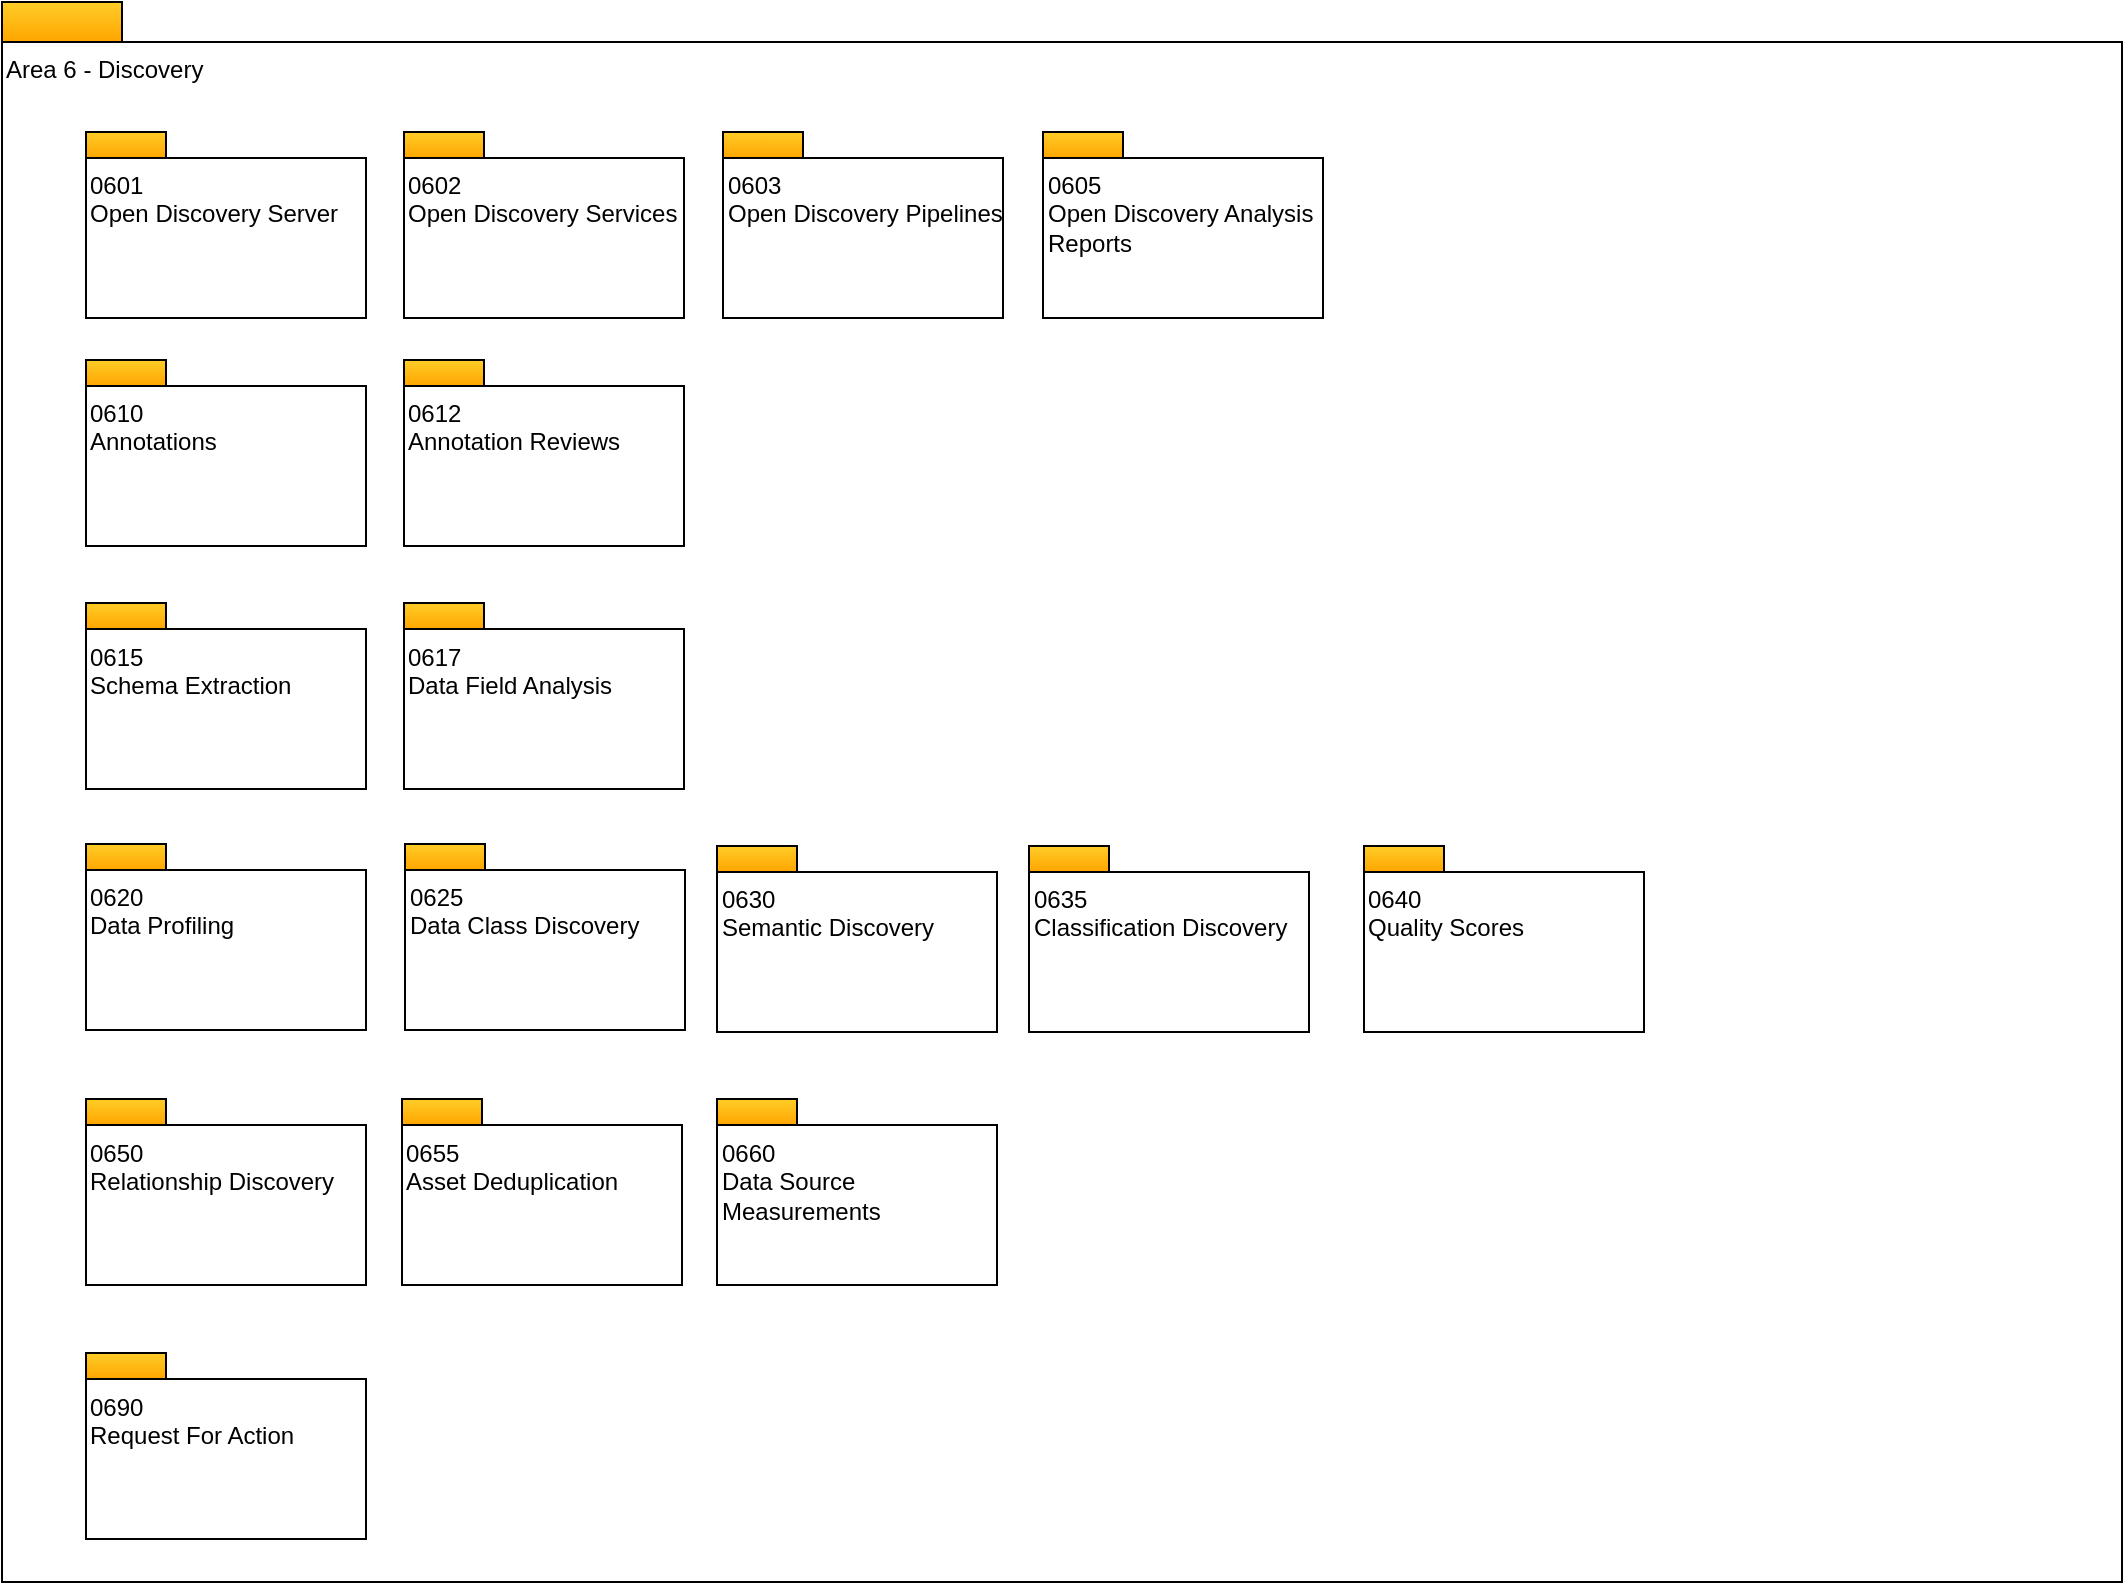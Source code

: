 <mxfile version="12.4.2" type="device" pages="18"><diagram id="mHdgXSSDg3P1Vtlx_zm2" name="Overview"><mxGraphModel dx="932" dy="624" grid="0" gridSize="10" guides="1" tooltips="1" connect="1" arrows="1" fold="1" page="1" pageScale="1" pageWidth="1169" pageHeight="827" math="0" shadow="0"><root><mxCell id="0"/><mxCell id="1" parent="0"/><mxCell id="3fQte9pRHBFsXC9MxjXT-3" value="" style="rounded=0;whiteSpace=wrap;html=1;align=left;fillColor=#ffcd28;strokeColor=#000000;gradientColor=#ffa500;" parent="1" vertex="1"><mxGeometry x="20" y="20" width="60" height="20" as="geometry"/></mxCell><mxCell id="3fQte9pRHBFsXC9MxjXT-4" value="Area 6 - Discovery" style="rounded=0;whiteSpace=wrap;html=1;align=left;verticalAlign=top;" parent="1" vertex="1"><mxGeometry x="20" y="40" width="1060" height="770" as="geometry"/></mxCell><mxCell id="3fQte9pRHBFsXC9MxjXT-1" value="" style="rounded=0;whiteSpace=wrap;html=1;align=left;fillColor=#ffcd28;strokeColor=#000000;gradientColor=#ffa500;" parent="1" vertex="1"><mxGeometry x="62" y="85" width="40" height="13" as="geometry"/></mxCell><mxCell id="3fQte9pRHBFsXC9MxjXT-2" value="0601&lt;br&gt;Open Discovery Server" style="rounded=0;whiteSpace=wrap;html=1;align=left;verticalAlign=top;" parent="1" vertex="1"><mxGeometry x="62" y="98" width="140" height="80" as="geometry"/></mxCell><mxCell id="3fQte9pRHBFsXC9MxjXT-5" value="" style="rounded=0;whiteSpace=wrap;html=1;align=left;fillColor=#ffcd28;strokeColor=#000000;gradientColor=#ffa500;" parent="1" vertex="1"><mxGeometry x="221" y="85" width="40" height="13" as="geometry"/></mxCell><mxCell id="3fQte9pRHBFsXC9MxjXT-6" value="0602&lt;br&gt;Open Discovery Services" style="rounded=0;whiteSpace=wrap;html=1;align=left;verticalAlign=top;" parent="1" vertex="1"><mxGeometry x="221" y="98" width="140" height="80" as="geometry"/></mxCell><mxCell id="3fQte9pRHBFsXC9MxjXT-7" value="" style="rounded=0;whiteSpace=wrap;html=1;align=left;fillColor=#ffcd28;strokeColor=#000000;gradientColor=#ffa500;" parent="1" vertex="1"><mxGeometry x="380.5" y="85" width="40" height="13" as="geometry"/></mxCell><mxCell id="3fQte9pRHBFsXC9MxjXT-8" value="0603&lt;br&gt;Open Discovery Pipelines" style="rounded=0;whiteSpace=wrap;html=1;align=left;verticalAlign=top;" parent="1" vertex="1"><mxGeometry x="380.5" y="98" width="140" height="80" as="geometry"/></mxCell><mxCell id="3fQte9pRHBFsXC9MxjXT-11" value="" style="rounded=0;whiteSpace=wrap;html=1;align=left;fillColor=#ffcd28;strokeColor=#000000;gradientColor=#ffa500;" parent="1" vertex="1"><mxGeometry x="62" y="199" width="40" height="13" as="geometry"/></mxCell><mxCell id="3fQte9pRHBFsXC9MxjXT-12" value="0610&lt;br&gt;Annotations" style="rounded=0;whiteSpace=wrap;html=1;align=left;verticalAlign=top;" parent="1" vertex="1"><mxGeometry x="62" y="212" width="140" height="80" as="geometry"/></mxCell><mxCell id="3fQte9pRHBFsXC9MxjXT-15" value="" style="rounded=0;whiteSpace=wrap;html=1;align=left;fillColor=#ffcd28;strokeColor=#000000;gradientColor=#ffa500;" parent="1" vertex="1"><mxGeometry x="221" y="199" width="40" height="13" as="geometry"/></mxCell><mxCell id="3fQte9pRHBFsXC9MxjXT-16" value="0612&lt;br&gt;Annotation Reviews" style="rounded=0;whiteSpace=wrap;html=1;align=left;verticalAlign=top;" parent="1" vertex="1"><mxGeometry x="221" y="212" width="140" height="80" as="geometry"/></mxCell><mxCell id="3fQte9pRHBFsXC9MxjXT-13" value="" style="rounded=0;whiteSpace=wrap;html=1;align=left;fillColor=#ffcd28;strokeColor=#000000;gradientColor=#ffa500;" parent="1" vertex="1"><mxGeometry x="540.5" y="85" width="40" height="13" as="geometry"/></mxCell><mxCell id="3fQte9pRHBFsXC9MxjXT-14" value="0605&lt;br&gt;Open Discovery Analysis Reports" style="rounded=0;whiteSpace=wrap;html=1;align=left;verticalAlign=top;" parent="1" vertex="1"><mxGeometry x="540.5" y="98" width="140" height="80" as="geometry"/></mxCell><mxCell id="3fQte9pRHBFsXC9MxjXT-17" value="" style="rounded=0;whiteSpace=wrap;html=1;align=left;fillColor=#ffcd28;strokeColor=#000000;gradientColor=#ffa500;" parent="1" vertex="1"><mxGeometry x="221" y="320.5" width="40" height="13" as="geometry"/></mxCell><mxCell id="3fQte9pRHBFsXC9MxjXT-18" value="0617&lt;br&gt;Data Field Analysis" style="rounded=0;whiteSpace=wrap;html=1;align=left;verticalAlign=top;" parent="1" vertex="1"><mxGeometry x="221" y="333.5" width="140" height="80" as="geometry"/></mxCell><mxCell id="3fQte9pRHBFsXC9MxjXT-19" value="" style="rounded=0;whiteSpace=wrap;html=1;align=left;fillColor=#ffcd28;strokeColor=#000000;gradientColor=#ffa500;" parent="1" vertex="1"><mxGeometry x="62" y="441" width="40" height="13" as="geometry"/></mxCell><mxCell id="3fQte9pRHBFsXC9MxjXT-20" value="0620&lt;br&gt;Data Profiling&lt;br&gt;" style="rounded=0;whiteSpace=wrap;html=1;align=left;verticalAlign=top;" parent="1" vertex="1"><mxGeometry x="62" y="454" width="140" height="80" as="geometry"/></mxCell><mxCell id="3fQte9pRHBFsXC9MxjXT-21" value="" style="rounded=0;whiteSpace=wrap;html=1;align=left;fillColor=#ffcd28;strokeColor=#000000;gradientColor=#ffa500;" parent="1" vertex="1"><mxGeometry x="221.5" y="441" width="40" height="13" as="geometry"/></mxCell><mxCell id="3fQte9pRHBFsXC9MxjXT-22" value="0625&lt;br&gt;Data Class Discovery&lt;br&gt;" style="rounded=0;whiteSpace=wrap;html=1;align=left;verticalAlign=top;" parent="1" vertex="1"><mxGeometry x="221.5" y="454" width="140" height="80" as="geometry"/></mxCell><mxCell id="3fQte9pRHBFsXC9MxjXT-29" value="" style="rounded=0;whiteSpace=wrap;html=1;align=left;fillColor=#ffcd28;strokeColor=#000000;gradientColor=#ffa500;" parent="1" vertex="1"><mxGeometry x="377.5" y="442" width="40" height="13" as="geometry"/></mxCell><mxCell id="3fQte9pRHBFsXC9MxjXT-30" value="0630&lt;br&gt;Semantic Discovery&lt;br&gt;" style="rounded=0;whiteSpace=wrap;html=1;align=left;verticalAlign=top;" parent="1" vertex="1"><mxGeometry x="377.5" y="455" width="140" height="80" as="geometry"/></mxCell><mxCell id="3fQte9pRHBFsXC9MxjXT-31" value="" style="rounded=0;whiteSpace=wrap;html=1;align=left;fillColor=#ffcd28;strokeColor=#000000;gradientColor=#ffa500;" parent="1" vertex="1"><mxGeometry x="533.5" y="442" width="40" height="13" as="geometry"/></mxCell><mxCell id="3fQte9pRHBFsXC9MxjXT-32" value="0635&lt;br&gt;Classification Discovery&lt;br&gt;" style="rounded=0;whiteSpace=wrap;html=1;align=left;verticalAlign=top;" parent="1" vertex="1"><mxGeometry x="533.5" y="455" width="140" height="80" as="geometry"/></mxCell><mxCell id="3fQte9pRHBFsXC9MxjXT-33" value="" style="rounded=0;whiteSpace=wrap;html=1;align=left;fillColor=#ffcd28;strokeColor=#000000;gradientColor=#ffa500;" parent="1" vertex="1"><mxGeometry x="62" y="568.5" width="40" height="13" as="geometry"/></mxCell><mxCell id="3fQte9pRHBFsXC9MxjXT-34" value="0650&lt;br&gt;Relationship Discovery&lt;br&gt;" style="rounded=0;whiteSpace=wrap;html=1;align=left;verticalAlign=top;" parent="1" vertex="1"><mxGeometry x="62" y="581.5" width="140" height="80" as="geometry"/></mxCell><mxCell id="3fQte9pRHBFsXC9MxjXT-35" value="" style="rounded=0;whiteSpace=wrap;html=1;align=left;fillColor=#ffcd28;strokeColor=#000000;gradientColor=#ffa500;" parent="1" vertex="1"><mxGeometry x="377.5" y="568.5" width="40" height="13" as="geometry"/></mxCell><mxCell id="3fQte9pRHBFsXC9MxjXT-36" value="0660&lt;br&gt;Data Source Measurements&lt;br&gt;" style="rounded=0;whiteSpace=wrap;html=1;align=left;verticalAlign=top;" parent="1" vertex="1"><mxGeometry x="377.5" y="581.5" width="140" height="80" as="geometry"/></mxCell><mxCell id="3fQte9pRHBFsXC9MxjXT-37" value="" style="rounded=0;whiteSpace=wrap;html=1;align=left;fillColor=#ffcd28;strokeColor=#000000;gradientColor=#ffa500;" parent="1" vertex="1"><mxGeometry x="62" y="695.5" width="40" height="13" as="geometry"/></mxCell><mxCell id="3fQte9pRHBFsXC9MxjXT-38" value="0690&lt;br&gt;Request For Action&lt;br&gt;" style="rounded=0;whiteSpace=wrap;html=1;align=left;verticalAlign=top;" parent="1" vertex="1"><mxGeometry x="62" y="708.5" width="140" height="80" as="geometry"/></mxCell><mxCell id="3fQte9pRHBFsXC9MxjXT-23" value="" style="rounded=0;whiteSpace=wrap;html=1;align=left;fillColor=#ffcd28;strokeColor=#000000;gradientColor=#ffa500;" parent="1" vertex="1"><mxGeometry x="701" y="442" width="40" height="13" as="geometry"/></mxCell><mxCell id="3fQte9pRHBFsXC9MxjXT-24" value="0640&lt;br&gt;Quality Scores&lt;br&gt;" style="rounded=0;whiteSpace=wrap;html=1;align=left;verticalAlign=top;" parent="1" vertex="1"><mxGeometry x="701" y="455" width="140" height="80" as="geometry"/></mxCell><mxCell id="3fQte9pRHBFsXC9MxjXT-25" value="" style="rounded=0;whiteSpace=wrap;html=1;align=left;fillColor=#ffcd28;strokeColor=#000000;gradientColor=#ffa500;" parent="1" vertex="1"><mxGeometry x="62" y="320.5" width="40" height="13" as="geometry"/></mxCell><mxCell id="3fQte9pRHBFsXC9MxjXT-26" value="0615&lt;br&gt;Schema Extraction" style="rounded=0;whiteSpace=wrap;html=1;align=left;verticalAlign=top;" parent="1" vertex="1"><mxGeometry x="62" y="333.5" width="140" height="80" as="geometry"/></mxCell><mxCell id="1NtU3YCAEntpT4AufAGj-1" value="" style="rounded=0;whiteSpace=wrap;html=1;align=left;fillColor=#ffcd28;strokeColor=#000000;gradientColor=#ffa500;" parent="1" vertex="1"><mxGeometry x="220" y="568.5" width="40" height="13" as="geometry"/></mxCell><mxCell id="1NtU3YCAEntpT4AufAGj-2" value="0655&lt;br&gt;Asset Deduplication" style="rounded=0;whiteSpace=wrap;html=1;align=left;verticalAlign=top;" parent="1" vertex="1"><mxGeometry x="220" y="581.5" width="140" height="80" as="geometry"/></mxCell></root></mxGraphModel></diagram><diagram id="PF7sQZpvbbHVOkO-_uGT" name="0601-Open-Discovery-Engine"><mxGraphModel dx="932" dy="620" grid="0" gridSize="10" guides="1" tooltips="1" connect="1" arrows="1" fold="1" page="1" pageScale="1" pageWidth="1169" pageHeight="827" math="0" shadow="0"><root><mxCell id="3fQte9pRHBFsXC9MxjXT-0"/><mxCell id="3fQte9pRHBFsXC9MxjXT-1" parent="3fQte9pRHBFsXC9MxjXT-0"/><mxCell id="3fQte9pRHBFsXC9MxjXT-2" value="" style="rounded=0;whiteSpace=wrap;html=1;align=left;fillColor=#ffcd28;strokeColor=#d79b00;gradientColor=#ffa500;" parent="3fQte9pRHBFsXC9MxjXT-1" vertex="1"><mxGeometry x="13" y="37" width="60" height="20" as="geometry"/></mxCell><mxCell id="3fQte9pRHBFsXC9MxjXT-3" value="0601 - Open Discovery Engine" style="rounded=0;whiteSpace=wrap;html=1;align=left;verticalAlign=top;" parent="3fQte9pRHBFsXC9MxjXT-1" vertex="1"><mxGeometry x="13" y="57" width="1060" height="770" as="geometry"/></mxCell><mxCell id="3fQte9pRHBFsXC9MxjXT-9" value="" style="edgeStyle=orthogonalEdgeStyle;rounded=0;html=1;endArrow=none;endFill=0;jettySize=auto;orthogonalLoop=1;" parent="3fQte9pRHBFsXC9MxjXT-1" target="3fQte9pRHBFsXC9MxjXT-12" edge="1"><mxGeometry relative="1" as="geometry"><mxPoint x="211" y="183.5" as="sourcePoint"/></mxGeometry></mxCell><mxCell id="3fQte9pRHBFsXC9MxjXT-12" value="«entity»&lt;br&gt;&lt;b&gt;OpenDiscoveryEngine&lt;/b&gt;" style="html=1;strokeColor=#d79b00;align=center;fillColor=#ffcd28;gradientColor=#ffa500;" parent="3fQte9pRHBFsXC9MxjXT-1" vertex="1"><mxGeometry x="108" y="254.5" width="206" height="50" as="geometry"/></mxCell><mxCell id="3fQte9pRHBFsXC9MxjXT-13" value="" style="rounded=0;whiteSpace=wrap;html=1;strokeColor=#000000;gradientColor=#ffffff;align=center;" parent="3fQte9pRHBFsXC9MxjXT-1" vertex="1"><mxGeometry x="108" y="304.5" width="206" height="31" as="geometry"/></mxCell><mxCell id="3fQte9pRHBFsXC9MxjXT-14" value="" style="edgeStyle=orthogonalEdgeStyle;rounded=0;html=1;endArrow=none;endFill=0;jettySize=auto;orthogonalLoop=1;" parent="3fQte9pRHBFsXC9MxjXT-1" target="3fQte9pRHBFsXC9MxjXT-12" edge="1"><mxGeometry relative="1" as="geometry"><mxPoint x="210.618" y="200.5" as="sourcePoint"/></mxGeometry></mxCell><mxCell id="3fQte9pRHBFsXC9MxjXT-16" value="" style="triangle;whiteSpace=wrap;html=1;strokeColor=#000000;gradientColor=#ffffff;align=center;rotation=-90;" parent="3fQte9pRHBFsXC9MxjXT-1" vertex="1"><mxGeometry x="202" y="194.5" width="17" height="21" as="geometry"/></mxCell><mxCell id="3fQte9pRHBFsXC9MxjXT-42" value="«entity»&lt;br&gt;&lt;b&gt;SoftwareServerCapability&lt;/b&gt;" style="html=1;strokeColor=#d6b656;align=center;fillColor=#fff2cc;gradientColor=#ffd966;" parent="3fQte9pRHBFsXC9MxjXT-1" vertex="1"><mxGeometry x="107" y="147" width="207" height="50" as="geometry"/></mxCell></root></mxGraphModel></diagram><diagram name="0602 - Open Discovery Services" id="ckw_s-bvBdyc--mi6vYO"><mxGraphModel dx="932" dy="620" grid="0" gridSize="10" guides="1" tooltips="1" connect="1" arrows="1" fold="1" page="1" pageScale="1" pageWidth="1169" pageHeight="827" math="0" shadow="0"><root><mxCell id="3fQte9pRHBFsXC9MxjXT-0"/><mxCell id="3fQte9pRHBFsXC9MxjXT-1" parent="3fQte9pRHBFsXC9MxjXT-0"/><mxCell id="3fQte9pRHBFsXC9MxjXT-2" value="" style="rounded=0;whiteSpace=wrap;html=1;align=left;fillColor=#ffcd28;strokeColor=#d79b00;gradientColor=#ffa500;" parent="3fQte9pRHBFsXC9MxjXT-1" vertex="1"><mxGeometry x="13" y="37" width="60" height="20" as="geometry"/></mxCell><mxCell id="3fQte9pRHBFsXC9MxjXT-3" value="0602 - Open Discovery Services" style="rounded=0;whiteSpace=wrap;html=1;align=left;verticalAlign=top;" parent="3fQte9pRHBFsXC9MxjXT-1" vertex="1"><mxGeometry x="13" y="57" width="1060" height="770" as="geometry"/></mxCell><mxCell id="3fQte9pRHBFsXC9MxjXT-12" value="«entity»&lt;br&gt;&lt;b&gt;OpenDiscoveryEngine&lt;/b&gt;" style="html=1;strokeColor=#d79b00;align=center;fillColor=#ffcd28;gradientColor=#ffa500;" parent="3fQte9pRHBFsXC9MxjXT-1" vertex="1"><mxGeometry x="143.5" y="331.5" width="206" height="50" as="geometry"/></mxCell><mxCell id="3fQte9pRHBFsXC9MxjXT-16" value="«entity»&lt;br&gt;&lt;b&gt;OpenDiscoveryService&lt;/b&gt;" style="html=1;strokeColor=#d79b00;align=center;fillColor=#ffcd28;gradientColor=#ffa500;" parent="3fQte9pRHBFsXC9MxjXT-1" vertex="1"><mxGeometry x="726.5" y="331.5" width="206" height="50" as="geometry"/></mxCell><mxCell id="3fQte9pRHBFsXC9MxjXT-17" value="" style="rounded=0;whiteSpace=wrap;html=1;strokeColor=#000000;gradientColor=#ffffff;align=left;" parent="3fQte9pRHBFsXC9MxjXT-1" vertex="1"><mxGeometry x="727" y="380.5" width="206" height="26" as="geometry"/></mxCell><mxCell id="3fQte9pRHBFsXC9MxjXT-18" style="edgeStyle=orthogonalEdgeStyle;rounded=0;html=1;exitX=0;exitY=0.5;endArrow=none;endFill=0;jettySize=auto;orthogonalLoop=1;entryX=0.5;entryY=0;" parent="3fQte9pRHBFsXC9MxjXT-1" source="3fQte9pRHBFsXC9MxjXT-19" target="3fQte9pRHBFsXC9MxjXT-16" edge="1"><mxGeometry relative="1" as="geometry"/></mxCell><mxCell id="3fQte9pRHBFsXC9MxjXT-19" value="" style="triangle;whiteSpace=wrap;html=1;strokeColor=#000000;gradientColor=#ffffff;align=center;rotation=-90;" parent="3fQte9pRHBFsXC9MxjXT-1" vertex="1"><mxGeometry x="821" y="268.5" width="17" height="21" as="geometry"/></mxCell><mxCell id="3fQte9pRHBFsXC9MxjXT-20" value="«relationship»&lt;br&gt;&lt;b&gt;SupportedDiscoveryService&lt;/b&gt;" style="html=1;strokeColor=#d79b00;align=center;fillColor=#ffcd28;gradientColor=#ffa500;" parent="3fQte9pRHBFsXC9MxjXT-1" vertex="1"><mxGeometry x="377" y="439" width="332" height="53" as="geometry"/></mxCell><mxCell id="3fQte9pRHBFsXC9MxjXT-21" value="" style="endArrow=none;dashed=1;html=1;" parent="3fQte9pRHBFsXC9MxjXT-1" target="3fQte9pRHBFsXC9MxjXT-20" edge="1"><mxGeometry width="50" height="50" relative="1" as="geometry"><mxPoint x="541.5" y="358" as="sourcePoint"/><mxPoint x="560.5" y="466.5" as="targetPoint"/></mxGeometry></mxCell><mxCell id="3fQte9pRHBFsXC9MxjXT-22" value="*" style="text;html=1;strokeColor=none;fillColor=none;align=center;verticalAlign=middle;whiteSpace=wrap;rounded=0;" parent="3fQte9pRHBFsXC9MxjXT-1" vertex="1"><mxGeometry x="341.5" y="331.5" width="40" height="20" as="geometry"/></mxCell><mxCell id="3fQte9pRHBFsXC9MxjXT-25" value="*" style="text;html=1;strokeColor=none;fillColor=none;align=center;verticalAlign=middle;whiteSpace=wrap;rounded=0;" parent="3fQte9pRHBFsXC9MxjXT-1" vertex="1"><mxGeometry x="679.5" y="361.5" width="40" height="20" as="geometry"/></mxCell><mxCell id="3fQte9pRHBFsXC9MxjXT-28" value="discoveryRequestTypes : array&amp;lt;string&amp;gt;&lt;br&gt;defaultAnalysisParameters : map&amp;lt;string, string&amp;gt;" style="rounded=0;whiteSpace=wrap;html=1;strokeColor=#000000;align=left;fillColor=#ffffff;" parent="3fQte9pRHBFsXC9MxjXT-1" vertex="1"><mxGeometry x="378" y="491.5" width="331" height="31" as="geometry"/></mxCell><mxCell id="3fQte9pRHBFsXC9MxjXT-29" value="supportedDiscoveryServices" style="text;html=1;strokeColor=none;fillColor=none;align=center;verticalAlign=middle;whiteSpace=wrap;rounded=0;" parent="3fQte9pRHBFsXC9MxjXT-1" vertex="1"><mxGeometry x="570.5" y="331.5" width="146" height="20" as="geometry"/></mxCell><mxCell id="3fQte9pRHBFsXC9MxjXT-30" value="calledFromDiscoveryEngines" style="text;html=1;strokeColor=none;fillColor=none;align=center;verticalAlign=middle;whiteSpace=wrap;rounded=0;" parent="3fQte9pRHBFsXC9MxjXT-1" vertex="1"><mxGeometry x="349.5" y="356.5" width="174" height="20" as="geometry"/></mxCell><mxCell id="3fQte9pRHBFsXC9MxjXT-31" value="" style="endArrow=none;html=1;entryX=0;entryY=0.5;exitX=1;exitY=0.5;" parent="3fQte9pRHBFsXC9MxjXT-1" source="3fQte9pRHBFsXC9MxjXT-12" target="3fQte9pRHBFsXC9MxjXT-16" edge="1"><mxGeometry width="50" height="50" relative="1" as="geometry"><mxPoint x="255.5" y="220.5" as="sourcePoint"/><mxPoint x="255.5" y="83.5" as="targetPoint"/></mxGeometry></mxCell><mxCell id="1Wo4YCgBW4pyTp2toV6S-0" value="«entity»&lt;br&gt;&lt;b&gt;DeployedSoftwareComponent&lt;/b&gt;" style="html=1;strokeColor=#6c8ebf;align=center;fillColor=#dae8fc;gradientColor=#7ea6e0;" parent="3fQte9pRHBFsXC9MxjXT-1" vertex="1"><mxGeometry x="706" y="218.5" width="247" height="50" as="geometry"/></mxCell><mxCell id="1Wo4YCgBW4pyTp2toV6S-1" value="«entity»&lt;br&gt;&lt;b&gt;Process&lt;/b&gt;" style="html=1;strokeColor=#d6b656;align=center;fillColor=#fff2cc;gradientColor=#ffd966;" parent="3fQte9pRHBFsXC9MxjXT-1" vertex="1"><mxGeometry x="749.5" y="120.5" width="160" height="50" as="geometry"/></mxCell><mxCell id="1Wo4YCgBW4pyTp2toV6S-2" value="" style="edgeStyle=orthogonalEdgeStyle;rounded=0;html=1;endArrow=none;endFill=0;jettySize=auto;orthogonalLoop=1;entryX=0.5;entryY=0;" parent="3fQte9pRHBFsXC9MxjXT-1" source="1Wo4YCgBW4pyTp2toV6S-3" target="1Wo4YCgBW4pyTp2toV6S-0" edge="1"><mxGeometry relative="1" as="geometry"><mxPoint x="715.5" y="201.5" as="targetPoint"/></mxGeometry></mxCell><mxCell id="1Wo4YCgBW4pyTp2toV6S-3" value="" style="triangle;whiteSpace=wrap;html=1;strokeColor=#000000;gradientColor=#ffffff;align=center;rotation=-90;" parent="3fQte9pRHBFsXC9MxjXT-1" vertex="1"><mxGeometry x="821" y="168" width="17" height="21" as="geometry"/></mxCell></root></mxGraphModel></diagram><diagram name="0603 - Open Discovery Pipeline Implementation" id="GSybwnAAnYVd1OY1ou-Q"><mxGraphModel dx="932" dy="620" grid="0" gridSize="10" guides="1" tooltips="1" connect="1" arrows="1" fold="1" page="1" pageScale="1" pageWidth="1169" pageHeight="827" math="0" shadow="0"><root><mxCell id="3fQte9pRHBFsXC9MxjXT-0"/><mxCell id="3fQte9pRHBFsXC9MxjXT-1" parent="3fQte9pRHBFsXC9MxjXT-0"/><mxCell id="3fQte9pRHBFsXC9MxjXT-2" value="" style="rounded=0;whiteSpace=wrap;html=1;align=left;fillColor=#ffcd28;strokeColor=#d79b00;gradientColor=#ffa500;" parent="3fQte9pRHBFsXC9MxjXT-1" vertex="1"><mxGeometry x="13" y="37" width="60" height="20" as="geometry"/></mxCell><mxCell id="3fQte9pRHBFsXC9MxjXT-3" value="0603 - Open Discovery Pipelines" style="rounded=0;whiteSpace=wrap;html=1;align=left;verticalAlign=top;" parent="3fQte9pRHBFsXC9MxjXT-1" vertex="1"><mxGeometry x="13" y="57" width="1060" height="770" as="geometry"/></mxCell><mxCell id="3fQte9pRHBFsXC9MxjXT-12" value="«entity»&lt;br&gt;&lt;b&gt;OpenDiscoveryService&lt;/b&gt;" style="html=1;strokeColor=#d79b00;align=center;fillColor=#ffcd28;gradientColor=#ffa500;" parent="3fQte9pRHBFsXC9MxjXT-1" vertex="1"><mxGeometry x="142" y="129.5" width="206" height="50" as="geometry"/></mxCell><mxCell id="3fQte9pRHBFsXC9MxjXT-16" value="«entity»&lt;br&gt;&lt;b&gt;OpenDiscoveryPipeline&lt;/b&gt;" style="html=1;strokeColor=#d79b00;align=center;fillColor=#ffcd28;gradientColor=#ffa500;" parent="3fQte9pRHBFsXC9MxjXT-1" vertex="1"><mxGeometry x="141.5" y="241.5" width="206" height="50" as="geometry"/></mxCell><mxCell id="3fQte9pRHBFsXC9MxjXT-17" value="" style="rounded=0;whiteSpace=wrap;html=1;strokeColor=#000000;gradientColor=#ffffff;align=left;" parent="3fQte9pRHBFsXC9MxjXT-1" vertex="1"><mxGeometry x="142" y="292" width="206" height="32" as="geometry"/></mxCell><mxCell id="3fQte9pRHBFsXC9MxjXT-18" style="edgeStyle=orthogonalEdgeStyle;rounded=0;html=1;exitX=0;exitY=0.5;endArrow=none;endFill=0;jettySize=auto;orthogonalLoop=1;entryX=0.5;entryY=0;" parent="3fQte9pRHBFsXC9MxjXT-1" source="3fQte9pRHBFsXC9MxjXT-19" target="3fQte9pRHBFsXC9MxjXT-16" edge="1"><mxGeometry relative="1" as="geometry"/></mxCell><mxCell id="3fQte9pRHBFsXC9MxjXT-19" value="" style="triangle;whiteSpace=wrap;html=1;strokeColor=#000000;gradientColor=#ffffff;align=center;rotation=-90;" parent="3fQte9pRHBFsXC9MxjXT-1" vertex="1"><mxGeometry x="236" y="179.5" width="17" height="21" as="geometry"/></mxCell></root></mxGraphModel></diagram><diagram name="0605 - Discovery Analysis Reports" id="PMQtC5GLAhQ_0c-HItpj"><mxGraphModel dx="932" dy="620" grid="0" gridSize="10" guides="1" tooltips="1" connect="1" arrows="1" fold="1" page="1" pageScale="1" pageWidth="1169" pageHeight="827" math="0" shadow="0"><root><mxCell id="3fQte9pRHBFsXC9MxjXT-0"/><mxCell id="3fQte9pRHBFsXC9MxjXT-1" parent="3fQte9pRHBFsXC9MxjXT-0"/><mxCell id="3fQte9pRHBFsXC9MxjXT-2" value="" style="rounded=0;whiteSpace=wrap;html=1;align=left;fillColor=#f0a30a;strokeColor=#000000;fontColor=#ffffff;" parent="3fQte9pRHBFsXC9MxjXT-1" vertex="1"><mxGeometry x="20" y="20" width="60" height="20" as="geometry"/></mxCell><mxCell id="3fQte9pRHBFsXC9MxjXT-3" value="0605 - Open Discovery Analysis Reports" style="rounded=0;whiteSpace=wrap;html=1;align=left;verticalAlign=top;" parent="3fQte9pRHBFsXC9MxjXT-1" vertex="1"><mxGeometry x="20" y="40" width="1060" height="770" as="geometry"/></mxCell><mxCell id="3fQte9pRHBFsXC9MxjXT-4" value="«entity»&lt;br&gt;&lt;b&gt;OpenDiscoveryAnalysisReport&lt;/b&gt;" style="html=1;strokeColor=#d79b00;align=center;fillColor=#ffcd28;gradientColor=#ffa500;" parent="3fQte9pRHBFsXC9MxjXT-1" vertex="1"><mxGeometry x="49" y="241" width="284" height="50" as="geometry"/></mxCell><mxCell id="3fQte9pRHBFsXC9MxjXT-5" value="displayName : string&lt;br&gt;description : string&lt;br&gt;executionDate : date&lt;br&gt;&lt;div style=&quot;text-align: left&quot;&gt;&lt;span&gt;analysisParameters : map&amp;lt;string, string&amp;gt;&lt;/span&gt;&lt;/div&gt;&lt;div style=&quot;text-align: left&quot;&gt;&lt;span&gt;discoveryRequestStep : string&lt;/span&gt;&lt;/div&gt;&lt;div style=&quot;text-align: left&quot;&gt;&lt;span&gt;discoveryRequestStatus : DiscoveryRequestStatus&lt;/span&gt;&lt;/div&gt;&lt;div style=&quot;text-align: left&quot;&gt;&lt;span&gt;anchorGUID : string&lt;/span&gt;&lt;/div&gt;" style="rounded=0;whiteSpace=wrap;html=1;strokeColor=#000000;gradientColor=#ffffff;align=left;" parent="3fQte9pRHBFsXC9MxjXT-1" vertex="1"><mxGeometry x="49" y="291" width="284" height="110" as="geometry"/></mxCell><mxCell id="3fQte9pRHBFsXC9MxjXT-9" value="" style="edgeStyle=orthogonalEdgeStyle;rounded=0;html=1;endArrow=none;endFill=0;jettySize=auto;orthogonalLoop=1;" parent="3fQte9pRHBFsXC9MxjXT-1" source="3fQte9pRHBFsXC9MxjXT-6" target="3fQte9pRHBFsXC9MxjXT-4" edge="1"><mxGeometry relative="1" as="geometry"/></mxCell><mxCell id="3fQte9pRHBFsXC9MxjXT-6" value="«entity»&lt;br&gt;&lt;b&gt;Referenceable&lt;/b&gt;" style="html=1;strokeColor=#d6b656;align=center;fillColor=#fff2cc;gradientColor=#ffd966;" parent="3fQte9pRHBFsXC9MxjXT-1" vertex="1"><mxGeometry x="111" y="119.5" width="160" height="50" as="geometry"/></mxCell><mxCell id="3fQte9pRHBFsXC9MxjXT-8" value="" style="triangle;whiteSpace=wrap;html=1;strokeColor=#000000;gradientColor=#ffffff;align=center;rotation=-90;" parent="3fQte9pRHBFsXC9MxjXT-1" vertex="1"><mxGeometry x="183" y="167.5" width="17" height="21" as="geometry"/></mxCell><mxCell id="3fQte9pRHBFsXC9MxjXT-12" value="«entity»&lt;br&gt;&lt;b&gt;OpenDiscoveryEngine&lt;/b&gt;" style="html=1;strokeColor=#d79b00;align=center;fillColor=#ffcd28;gradientColor=#ffa500;" parent="3fQte9pRHBFsXC9MxjXT-1" vertex="1"><mxGeometry x="727" y="241" width="181" height="50" as="geometry"/></mxCell><mxCell id="3fQte9pRHBFsXC9MxjXT-13" value="" style="endArrow=none;html=1;entryX=1;entryY=0.5;exitX=0;exitY=0.5;" parent="3fQte9pRHBFsXC9MxjXT-1" source="3fQte9pRHBFsXC9MxjXT-12" target="3fQte9pRHBFsXC9MxjXT-4" edge="1"><mxGeometry width="50" height="50" relative="1" as="geometry"><mxPoint x="410" y="739.5" as="sourcePoint"/><mxPoint x="460" y="689.5" as="targetPoint"/></mxGeometry></mxCell><mxCell id="3fQte9pRHBFsXC9MxjXT-14" value="«relationship»&lt;br&gt;&lt;b&gt;DiscoveryEngineReport&lt;/b&gt;" style="html=1;strokeColor=#d79b00;align=center;fillColor=#ffcd28;gradientColor=#ffa500;" parent="3fQte9pRHBFsXC9MxjXT-1" vertex="1"><mxGeometry x="450" y="117.5" width="206" height="50" as="geometry"/></mxCell><mxCell id="3fQte9pRHBFsXC9MxjXT-15" value="" style="endArrow=none;dashed=1;html=1;entryX=0.5;entryY=1;" parent="3fQte9pRHBFsXC9MxjXT-1" target="3fQte9pRHBFsXC9MxjXT-22" edge="1"><mxGeometry width="50" height="50" relative="1" as="geometry"><mxPoint x="552" y="267" as="sourcePoint"/><mxPoint x="800" y="204.5" as="targetPoint"/></mxGeometry></mxCell><mxCell id="3fQte9pRHBFsXC9MxjXT-17" value="«entity»&lt;br&gt;&lt;b&gt;OpenDiscoveryService&lt;/b&gt;" style="html=1;strokeColor=#d79b00;align=center;fillColor=#ffcd28;gradientColor=#ffa500;" parent="3fQte9pRHBFsXC9MxjXT-1" vertex="1"><mxGeometry x="726" y="352" width="184" height="50" as="geometry"/></mxCell><mxCell id="3fQte9pRHBFsXC9MxjXT-22" value="" style="rounded=0;whiteSpace=wrap;html=1;strokeColor=#000000;gradientColor=#ffffff;align=center;" parent="3fQte9pRHBFsXC9MxjXT-1" vertex="1"><mxGeometry x="450" y="167.5" width="206" height="31" as="geometry"/></mxCell><mxCell id="3fQte9pRHBFsXC9MxjXT-25" value="«relationship»&lt;br&gt;&lt;b&gt;DiscoveryInvocationReport&lt;/b&gt;" style="html=1;strokeColor=#d79b00;align=center;fillColor=#ffcd28;gradientColor=#ffa500;" parent="3fQte9pRHBFsXC9MxjXT-1" vertex="1"><mxGeometry x="408" y="431" width="206" height="53" as="geometry"/></mxCell><mxCell id="3fQte9pRHBFsXC9MxjXT-26" value="" style="endArrow=none;dashed=1;html=1;" parent="3fQte9pRHBFsXC9MxjXT-1" target="3fQte9pRHBFsXC9MxjXT-25" edge="1"><mxGeometry width="50" height="50" relative="1" as="geometry"><mxPoint x="511" y="378" as="sourcePoint"/><mxPoint x="1037" y="509" as="targetPoint"/></mxGeometry></mxCell><mxCell id="3fQte9pRHBFsXC9MxjXT-27" value="*" style="text;html=1;strokeColor=none;fillColor=none;align=center;verticalAlign=middle;whiteSpace=wrap;rounded=0;" parent="3fQte9pRHBFsXC9MxjXT-1" vertex="1"><mxGeometry x="333" y="375" width="40" height="20" as="geometry"/></mxCell><mxCell id="3fQte9pRHBFsXC9MxjXT-28" value="0..1" style="text;html=1;strokeColor=none;fillColor=none;align=center;verticalAlign=middle;whiteSpace=wrap;rounded=0;" parent="3fQte9pRHBFsXC9MxjXT-1" vertex="1"><mxGeometry x="686" y="246" width="40" height="20" as="geometry"/></mxCell><mxCell id="3fQte9pRHBFsXC9MxjXT-29" value="*" style="text;html=1;strokeColor=none;fillColor=none;align=center;verticalAlign=middle;whiteSpace=wrap;rounded=0;" parent="3fQte9pRHBFsXC9MxjXT-1" vertex="1"><mxGeometry x="333" y="266" width="40" height="20" as="geometry"/></mxCell><mxCell id="3fQte9pRHBFsXC9MxjXT-30" value="0..1" style="text;html=1;strokeColor=none;fillColor=none;align=center;verticalAlign=middle;whiteSpace=wrap;rounded=0;" parent="3fQte9pRHBFsXC9MxjXT-1" vertex="1"><mxGeometry x="679" y="350.5" width="40" height="20" as="geometry"/></mxCell><mxCell id="3fQte9pRHBFsXC9MxjXT-32" value="sourceDiscoveryEngine" style="text;html=1;strokeColor=none;fillColor=none;align=center;verticalAlign=middle;whiteSpace=wrap;rounded=0;" parent="3fQte9pRHBFsXC9MxjXT-1" vertex="1"><mxGeometry x="564" y="266" width="163" height="20" as="geometry"/></mxCell><mxCell id="3fQte9pRHBFsXC9MxjXT-33" value="" style="rounded=0;whiteSpace=wrap;html=1;strokeColor=#000000;gradientColor=#ffffff;align=center;" parent="3fQte9pRHBFsXC9MxjXT-1" vertex="1"><mxGeometry x="408" y="484" width="206" height="31" as="geometry"/></mxCell><mxCell id="3fQte9pRHBFsXC9MxjXT-34" value="serviceDiscoveryAnalysisReports" style="text;html=1;strokeColor=none;fillColor=none;align=center;verticalAlign=middle;whiteSpace=wrap;rounded=0;" parent="3fQte9pRHBFsXC9MxjXT-1" vertex="1"><mxGeometry x="337" y="349.5" width="206" height="20" as="geometry"/></mxCell><mxCell id="3fQte9pRHBFsXC9MxjXT-35" value="sourceDiscoveryService" style="text;html=1;strokeColor=none;fillColor=none;align=center;verticalAlign=middle;whiteSpace=wrap;rounded=0;" parent="3fQte9pRHBFsXC9MxjXT-1" vertex="1"><mxGeometry x="553" y="376" width="174" height="20" as="geometry"/></mxCell><mxCell id="3fQte9pRHBFsXC9MxjXT-36" value="" style="endArrow=none;html=1;entryX=0;entryY=0.5;exitX=1;exitY=0.75;" parent="3fQte9pRHBFsXC9MxjXT-1" target="3fQte9pRHBFsXC9MxjXT-17" edge="1"><mxGeometry width="50" height="50" relative="1" as="geometry"><mxPoint x="333" y="377.25" as="sourcePoint"/><mxPoint x="655" y="127.5" as="targetPoint"/></mxGeometry></mxCell><mxCell id="3fQte9pRHBFsXC9MxjXT-39" value="discoveryEngineAnalysisReports" style="text;html=1;strokeColor=none;fillColor=none;align=center;verticalAlign=middle;whiteSpace=wrap;rounded=0;" parent="3fQte9pRHBFsXC9MxjXT-1" vertex="1"><mxGeometry x="337" y="246" width="206" height="20" as="geometry"/></mxCell><mxCell id="khFXJhSDqjQeGoekeJ10-0" value="«entity»&lt;br&gt;&lt;b&gt;Asset&lt;/b&gt;" style="html=1;strokeColor=#d6b656;align=center;fillColor=#fff2cc;" parent="3fQte9pRHBFsXC9MxjXT-1" vertex="1"><mxGeometry x="101" y="614.5" width="184" height="50" as="geometry"/></mxCell><mxCell id="khFXJhSDqjQeGoekeJ10-1" value="«relationship»&lt;br&gt;&lt;b&gt;AssetDiscoveryReport&lt;/b&gt;" style="html=1;strokeColor=#d79b00;align=center;fillColor=#ffcd28;gradientColor=#ffa500;" parent="3fQte9pRHBFsXC9MxjXT-1" vertex="1"><mxGeometry x="408" y="534" width="206" height="53" as="geometry"/></mxCell><mxCell id="khFXJhSDqjQeGoekeJ10-2" value="" style="endArrow=none;dashed=1;html=1;" parent="3fQte9pRHBFsXC9MxjXT-1" target="khFXJhSDqjQeGoekeJ10-1" edge="1"><mxGeometry width="50" height="50" relative="1" as="geometry"><mxPoint x="194" y="561" as="sourcePoint"/><mxPoint x="912" y="692.5" as="targetPoint"/></mxGeometry></mxCell><mxCell id="khFXJhSDqjQeGoekeJ10-3" value="*" style="text;html=1;strokeColor=none;fillColor=none;align=center;verticalAlign=middle;whiteSpace=wrap;rounded=0;" parent="3fQte9pRHBFsXC9MxjXT-1" vertex="1"><mxGeometry x="153" y="401" width="40" height="20" as="geometry"/></mxCell><mxCell id="khFXJhSDqjQeGoekeJ10-4" value="0..1" style="text;html=1;strokeColor=none;fillColor=none;align=center;verticalAlign=middle;whiteSpace=wrap;rounded=0;" parent="3fQte9pRHBFsXC9MxjXT-1" vertex="1"><mxGeometry x="195.5" y="594.5" width="40" height="20" as="geometry"/></mxCell><mxCell id="khFXJhSDqjQeGoekeJ10-5" value="" style="rounded=0;whiteSpace=wrap;html=1;strokeColor=#000000;gradientColor=#ffffff;align=center;" parent="3fQte9pRHBFsXC9MxjXT-1" vertex="1"><mxGeometry x="408" y="587" width="206" height="31" as="geometry"/></mxCell><mxCell id="khFXJhSDqjQeGoekeJ10-6" value="assetDiscoveryAnalysisReports" style="text;html=1;strokeColor=none;fillColor=none;align=center;verticalAlign=middle;whiteSpace=wrap;rounded=0;" parent="3fQte9pRHBFsXC9MxjXT-1" vertex="1"><mxGeometry x="200" y="401" width="176" height="20" as="geometry"/></mxCell><mxCell id="khFXJhSDqjQeGoekeJ10-7" value="discoveryReportTarget" style="text;html=1;strokeColor=none;fillColor=none;align=center;verticalAlign=middle;whiteSpace=wrap;rounded=0;" parent="3fQte9pRHBFsXC9MxjXT-1" vertex="1"><mxGeometry x="44" y="592" width="147" height="20" as="geometry"/></mxCell><mxCell id="khFXJhSDqjQeGoekeJ10-8" value="" style="endArrow=none;html=1;entryX=0.5;entryY=0;exitX=0.5;exitY=1;" parent="3fQte9pRHBFsXC9MxjXT-1" target="khFXJhSDqjQeGoekeJ10-0" edge="1"><mxGeometry width="50" height="50" relative="1" as="geometry"><mxPoint x="191" y="400" as="sourcePoint"/><mxPoint x="607" y="309.5" as="targetPoint"/></mxGeometry></mxCell></root></mxGraphModel></diagram><diagram name="0610 - Annotations" id="B93cejBKThY-TTdXCMpq"><mxGraphModel dx="932" dy="624" grid="0" gridSize="10" guides="1" tooltips="1" connect="1" arrows="1" fold="1" page="1" pageScale="1" pageWidth="1169" pageHeight="827" math="0" shadow="0"><root><mxCell id="3fQte9pRHBFsXC9MxjXT-0"/><mxCell id="3fQte9pRHBFsXC9MxjXT-1" parent="3fQte9pRHBFsXC9MxjXT-0"/><mxCell id="3fQte9pRHBFsXC9MxjXT-2" value="" style="rounded=0;whiteSpace=wrap;html=1;align=left;fillColor=#f0a30a;strokeColor=#000000;fontColor=#ffffff;" parent="3fQte9pRHBFsXC9MxjXT-1" vertex="1"><mxGeometry x="20" y="20" width="60" height="20" as="geometry"/></mxCell><mxCell id="3fQte9pRHBFsXC9MxjXT-3" value="0610 - Annotations" style="rounded=0;whiteSpace=wrap;html=1;align=left;verticalAlign=top;" parent="3fQte9pRHBFsXC9MxjXT-1" vertex="1"><mxGeometry x="20" y="40" width="1060" height="770" as="geometry"/></mxCell><mxCell id="3fQte9pRHBFsXC9MxjXT-4" value="«entity»&lt;br&gt;&lt;b&gt;Annotation&lt;/b&gt;" style="html=1;strokeColor=#d79b00;align=center;fillColor=#ffcd28;gradientColor=#ffa500;" parent="3fQte9pRHBFsXC9MxjXT-1" vertex="1"><mxGeometry x="471" y="282" width="240" height="50" as="geometry"/></mxCell><mxCell id="3fQte9pRHBFsXC9MxjXT-5" value="anchorGUID: string&lt;br&gt;annotationType : string&lt;br&gt;summary : string&lt;br&gt;confidenceLevel : int&lt;br&gt;expression : string&lt;br&gt;explanation : string&lt;br&gt;analysisStep : string&lt;br&gt;jsonProperties : string&lt;br&gt;additionalProperties : map&amp;lt;string, string&amp;gt;&lt;br&gt;" style="rounded=0;whiteSpace=wrap;html=1;strokeColor=#000000;gradientColor=#ffffff;align=left;" parent="3fQte9pRHBFsXC9MxjXT-1" vertex="1"><mxGeometry x="471" y="332" width="240" height="137" as="geometry"/></mxCell><mxCell id="3fQte9pRHBFsXC9MxjXT-17" value="*" style="text;html=1;strokeColor=none;fillColor=none;align=center;verticalAlign=middle;whiteSpace=wrap;rounded=0;" parent="3fQte9pRHBFsXC9MxjXT-1" vertex="1"><mxGeometry x="431" y="287" width="40" height="20" as="geometry"/></mxCell><mxCell id="3fQte9pRHBFsXC9MxjXT-20" value="0..1" style="text;html=1;strokeColor=none;fillColor=none;align=center;verticalAlign=middle;whiteSpace=wrap;rounded=0;" parent="3fQte9pRHBFsXC9MxjXT-1" vertex="1"><mxGeometry x="247" y="312" width="40" height="20" as="geometry"/></mxCell><mxCell id="3fQte9pRHBFsXC9MxjXT-23" value="fromAnalysisReport" style="text;html=1;strokeColor=none;fillColor=none;align=center;verticalAlign=middle;whiteSpace=wrap;rounded=0;" parent="3fQte9pRHBFsXC9MxjXT-1" vertex="1"><mxGeometry x="247" y="287" width="124" height="20" as="geometry"/></mxCell><mxCell id="3fQte9pRHBFsXC9MxjXT-24" value="reportedAnnotations" style="text;html=1;strokeColor=none;fillColor=none;align=center;verticalAlign=middle;whiteSpace=wrap;rounded=0;" parent="3fQte9pRHBFsXC9MxjXT-1" vertex="1"><mxGeometry x="343" y="312" width="128" height="20" as="geometry"/></mxCell><mxCell id="3fQte9pRHBFsXC9MxjXT-25" value="" style="endArrow=none;html=1;entryX=1;entryY=0.5;exitX=0;exitY=0.5;" parent="3fQte9pRHBFsXC9MxjXT-1" source="3fQte9pRHBFsXC9MxjXT-4" target="3fQte9pRHBFsXC9MxjXT-27" edge="1"><mxGeometry width="50" height="50" relative="1" as="geometry"><mxPoint x="1033" y="263.5" as="sourcePoint"/><mxPoint x="1033" y="126.5" as="targetPoint"/></mxGeometry></mxCell><mxCell id="3fQte9pRHBFsXC9MxjXT-27" value="«entity»&lt;br&gt;&lt;b&gt;OpenDiscoveryAnalysisReport&lt;/b&gt;" style="html=1;strokeColor=#d79b00;align=center;fillColor=#ffcd28;gradientColor=#ffa500;" parent="3fQte9pRHBFsXC9MxjXT-1" vertex="1"><mxGeometry x="32" y="282" width="215" height="50" as="geometry"/></mxCell><mxCell id="3fQte9pRHBFsXC9MxjXT-8" value="«relationship»&lt;br&gt;&lt;b&gt;DiscoveredAnnotation&lt;/b&gt;" style="html=1;strokeColor=#d79b00;align=center;fillColor=#ffcd28;gradientColor=#ffa500;" parent="3fQte9pRHBFsXC9MxjXT-1" vertex="1"><mxGeometry x="240" y="507.5" width="206" height="50" as="geometry"/></mxCell><mxCell id="3fQte9pRHBFsXC9MxjXT-9" value="" style="endArrow=none;dashed=1;html=1;entryX=0.5;entryY=0;" parent="3fQte9pRHBFsXC9MxjXT-1" target="3fQte9pRHBFsXC9MxjXT-8" edge="1"><mxGeometry width="50" height="50" relative="1" as="geometry"><mxPoint x="342" y="308" as="sourcePoint"/><mxPoint x="986" y="505" as="targetPoint"/></mxGeometry></mxCell><mxCell id="3fQte9pRHBFsXC9MxjXT-10" value="" style="rounded=0;whiteSpace=wrap;html=1;strokeColor=#000000;gradientColor=#ffffff;align=center;" parent="3fQte9pRHBFsXC9MxjXT-1" vertex="1"><mxGeometry x="240" y="557.5" width="206" height="31" as="geometry"/></mxCell><mxCell id="3fQte9pRHBFsXC9MxjXT-13" value="" style="endArrow=none;html=1;entryX=1;entryY=0.5;exitX=1;exitY=0.75;" parent="3fQte9pRHBFsXC9MxjXT-1" source="3fQte9pRHBFsXC9MxjXT-5" target="3fQte9pRHBFsXC9MxjXT-4" edge="1"><mxGeometry width="50" height="50" relative="1" as="geometry"><mxPoint x="13" y="898" as="sourcePoint"/><mxPoint x="63" y="848" as="targetPoint"/><Array as="points"><mxPoint x="741" y="435"/><mxPoint x="741" y="307"/></Array></mxGeometry></mxCell><mxCell id="3fQte9pRHBFsXC9MxjXT-28" value="extendedAnnotations" style="text;html=1;strokeColor=none;fillColor=none;align=center;verticalAlign=middle;whiteSpace=wrap;rounded=0;" parent="3fQte9pRHBFsXC9MxjXT-1" vertex="1"><mxGeometry x="711" y="287" width="123" height="20" as="geometry"/></mxCell><mxCell id="3fQte9pRHBFsXC9MxjXT-30" value="*" style="text;html=1;strokeColor=none;fillColor=none;align=center;verticalAlign=middle;whiteSpace=wrap;rounded=0;" parent="3fQte9pRHBFsXC9MxjXT-1" vertex="1"><mxGeometry x="704" y="312" width="40" height="20" as="geometry"/></mxCell><mxCell id="3fQte9pRHBFsXC9MxjXT-31" value="*" style="text;html=1;strokeColor=none;fillColor=none;align=center;verticalAlign=middle;whiteSpace=wrap;rounded=0;" parent="3fQte9pRHBFsXC9MxjXT-1" vertex="1"><mxGeometry x="704" y="422" width="40" height="20" as="geometry"/></mxCell><mxCell id="3fQte9pRHBFsXC9MxjXT-32" value="«relationship»&lt;br&gt;&lt;b&gt;AnnotationExtension&lt;/b&gt;" style="html=1;strokeColor=#d79b00;align=center;fillColor=#ffcd28;gradientColor=#ffa500;" parent="3fQte9pRHBFsXC9MxjXT-1" vertex="1"><mxGeometry x="839" y="341.5" width="206" height="50" as="geometry"/></mxCell><mxCell id="3fQte9pRHBFsXC9MxjXT-33" value="" style="endArrow=none;dashed=1;html=1;entryX=0;entryY=0.5;" parent="3fQte9pRHBFsXC9MxjXT-1" target="3fQte9pRHBFsXC9MxjXT-32" edge="1"><mxGeometry width="50" height="50" relative="1" as="geometry"><mxPoint x="743" y="367" as="sourcePoint"/><mxPoint x="1633" y="339" as="targetPoint"/></mxGeometry></mxCell><mxCell id="3fQte9pRHBFsXC9MxjXT-34" value="" style="rounded=0;whiteSpace=wrap;html=1;strokeColor=#000000;gradientColor=#ffffff;align=center;" parent="3fQte9pRHBFsXC9MxjXT-1" vertex="1"><mxGeometry x="839" y="391.5" width="206" height="31" as="geometry"/></mxCell><mxCell id="khFXJhSDqjQeGoekeJ10-0" value="annotationExtensions" style="text;html=1;strokeColor=none;fillColor=none;align=center;verticalAlign=middle;whiteSpace=wrap;rounded=0;" parent="3fQte9pRHBFsXC9MxjXT-1" vertex="1"><mxGeometry x="711" y="446.5" width="123" height="20" as="geometry"/></mxCell></root></mxGraphModel></diagram><diagram name="0612 - Annotation Reviews" id="3_5sg-Z3IrCquTYNV99S"><mxGraphModel dx="932" dy="625" grid="0" gridSize="10" guides="1" tooltips="1" connect="1" arrows="1" fold="1" page="1" pageScale="1" pageWidth="1169" pageHeight="827" math="0" shadow="0"><root><mxCell id="3fQte9pRHBFsXC9MxjXT-0"/><mxCell id="3fQte9pRHBFsXC9MxjXT-1" parent="3fQte9pRHBFsXC9MxjXT-0"/><mxCell id="3fQte9pRHBFsXC9MxjXT-2" value="" style="rounded=0;whiteSpace=wrap;html=1;align=left;fillColor=#f0a30a;strokeColor=#000000;fontColor=#ffffff;" parent="3fQte9pRHBFsXC9MxjXT-1" vertex="1"><mxGeometry x="20" y="20" width="60" height="20" as="geometry"/></mxCell><mxCell id="3fQte9pRHBFsXC9MxjXT-3" value="0612 - Annotation Reviews" style="rounded=0;whiteSpace=wrap;html=1;align=left;verticalAlign=top;" parent="3fQte9pRHBFsXC9MxjXT-1" vertex="1"><mxGeometry x="20" y="40" width="1060" height="770" as="geometry"/></mxCell><mxCell id="3fQte9pRHBFsXC9MxjXT-4" value="«entity»&lt;br&gt;&lt;b&gt;AnnotationReview&lt;/b&gt;" style="html=1;strokeColor=#d79b00;align=center;fillColor=#ffcd28;gradientColor=#ffa500;" parent="3fQte9pRHBFsXC9MxjXT-1" vertex="1"><mxGeometry x="379.5" y="304.5" width="240" height="50" as="geometry"/></mxCell><mxCell id="3fQte9pRHBFsXC9MxjXT-5" value="reviewDate : date&lt;br&gt;steward : string&lt;br&gt;comment : string&lt;br&gt;" style="rounded=0;whiteSpace=wrap;html=1;strokeColor=#000000;gradientColor=#ffffff;align=left;" parent="3fQte9pRHBFsXC9MxjXT-1" vertex="1"><mxGeometry x="379.5" y="354.5" width="240" height="59" as="geometry"/></mxCell><mxCell id="3fQte9pRHBFsXC9MxjXT-6" value="" style="edgeStyle=orthogonalEdgeStyle;rounded=0;html=1;endArrow=none;endFill=0;jettySize=auto;orthogonalLoop=1;" parent="3fQte9pRHBFsXC9MxjXT-1" source="3fQte9pRHBFsXC9MxjXT-7" target="3fQte9pRHBFsXC9MxjXT-4" edge="1"><mxGeometry relative="1" as="geometry"/></mxCell><mxCell id="3fQte9pRHBFsXC9MxjXT-7" value="«entity»&lt;br&gt;&lt;b&gt;Annotation&lt;/b&gt;" style="html=1;strokeColor=#d79b00;align=center;fillColor=#ffcd28;gradientColor=#ffa500;" parent="3fQte9pRHBFsXC9MxjXT-1" vertex="1"><mxGeometry x="419.5" y="100" width="160" height="50" as="geometry"/></mxCell><mxCell id="3fQte9pRHBFsXC9MxjXT-8" value="«relationship»&lt;br&gt;&lt;b&gt;AnnotationReviewLink&lt;/b&gt;" style="html=1;strokeColor=#d79b00;align=center;fillColor=#ffcd28;gradientColor=#ffa500;" parent="3fQte9pRHBFsXC9MxjXT-1" vertex="1"><mxGeometry x="123" y="181" width="214" height="50" as="geometry"/></mxCell><mxCell id="3fQte9pRHBFsXC9MxjXT-9" value="" style="endArrow=none;dashed=1;html=1;entryX=1;entryY=0.5;" parent="3fQte9pRHBFsXC9MxjXT-1" target="3fQte9pRHBFsXC9MxjXT-8" edge="1"><mxGeometry width="50" height="50" relative="1" as="geometry"><mxPoint x="498.5" y="206.5" as="sourcePoint"/><mxPoint x="1086.5" y="244" as="targetPoint"/></mxGeometry></mxCell><mxCell id="3fQte9pRHBFsXC9MxjXT-10" value="annotationStatus : AnnotationStatus" style="rounded=0;whiteSpace=wrap;html=1;strokeColor=#000000;gradientColor=#ffffff;align=center;" parent="3fQte9pRHBFsXC9MxjXT-1" vertex="1"><mxGeometry x="124" y="231" width="213" height="31" as="geometry"/></mxCell><mxCell id="3fQte9pRHBFsXC9MxjXT-13" value="*" style="text;html=1;strokeColor=none;fillColor=none;align=center;verticalAlign=middle;whiteSpace=wrap;rounded=0;" parent="3fQte9pRHBFsXC9MxjXT-1" vertex="1"><mxGeometry x="459.5" y="150.5" width="40" height="20" as="geometry"/></mxCell><mxCell id="3fQte9pRHBFsXC9MxjXT-14" value="*" style="text;html=1;strokeColor=none;fillColor=none;align=center;verticalAlign=middle;whiteSpace=wrap;rounded=0;" parent="3fQte9pRHBFsXC9MxjXT-1" vertex="1"><mxGeometry x="460.5" y="284.5" width="40" height="20" as="geometry"/></mxCell><mxCell id="3fQte9pRHBFsXC9MxjXT-16" value="reviewedAnnotations" style="text;html=1;strokeColor=none;fillColor=none;align=center;verticalAlign=middle;whiteSpace=wrap;rounded=0;" parent="3fQte9pRHBFsXC9MxjXT-1" vertex="1"><mxGeometry x="507.5" y="150.5" width="104" height="20" as="geometry"/></mxCell><mxCell id="3fQte9pRHBFsXC9MxjXT-21" value="annotationReviews" style="text;html=1;strokeColor=none;fillColor=none;align=center;verticalAlign=middle;whiteSpace=wrap;rounded=0;" parent="3fQte9pRHBFsXC9MxjXT-1" vertex="1"><mxGeometry x="500.5" y="284.5" width="123" height="20" as="geometry"/></mxCell><mxCell id="tRoHS6g_8oDaDwOuYEJ3-0" value="«enumeration»&lt;br&gt;&lt;b&gt;AnnotationStatus&lt;/b&gt;" style="html=1;strokeColor=#d79b00;align=center;fillColor=#ffcd28;gradientColor=#ffa500;" parent="3fQte9pRHBFsXC9MxjXT-1" vertex="1"><mxGeometry x="771.5" y="100" width="182" height="53" as="geometry"/></mxCell><mxCell id="tRoHS6g_8oDaDwOuYEJ3-1" value="NEW = 0&lt;br&gt;REVIEWED = 1&lt;br&gt;APPROVED = 2&lt;br&gt;ACTIONED = 3&lt;br&gt;INVALID = 4&lt;br&gt;IGNORE = 5&lt;br&gt;OTHER = 99&lt;br&gt;" style="rounded=0;whiteSpace=wrap;html=1;strokeColor=#000000;gradientColor=#ffffff;align=left;" parent="3fQte9pRHBFsXC9MxjXT-1" vertex="1"><mxGeometry x="771.5" y="153" width="181" height="115" as="geometry"/></mxCell></root></mxGraphModel></diagram><diagram name="0615 - Schema Extraction" id="qfLNVuc7-3Gx_nqUpI1-"><mxGraphModel dx="932" dy="625" grid="0" gridSize="10" guides="1" tooltips="1" connect="1" arrows="1" fold="1" page="1" pageScale="1" pageWidth="1169" pageHeight="827" math="0" shadow="0"><root><mxCell id="3fQte9pRHBFsXC9MxjXT-0"/><mxCell id="3fQte9pRHBFsXC9MxjXT-1" parent="3fQte9pRHBFsXC9MxjXT-0"/><mxCell id="3fQte9pRHBFsXC9MxjXT-2" value="" style="rounded=0;whiteSpace=wrap;html=1;align=left;fillColor=#f0a30a;strokeColor=#000000;fontColor=#ffffff;" parent="3fQte9pRHBFsXC9MxjXT-1" vertex="1"><mxGeometry x="20" y="20" width="60" height="20" as="geometry"/></mxCell><mxCell id="3fQte9pRHBFsXC9MxjXT-3" value="0615 - Schema Extraction" style="rounded=0;whiteSpace=wrap;html=1;align=left;verticalAlign=top;" parent="3fQte9pRHBFsXC9MxjXT-1" vertex="1"><mxGeometry x="20" y="40" width="1060" height="770" as="geometry"/></mxCell><mxCell id="3fQte9pRHBFsXC9MxjXT-4" value="«entity»&lt;br&gt;&lt;b&gt;SchemaAnalysisAnnotation&lt;/b&gt;" style="html=1;strokeColor=#d79b00;align=center;fillColor=#ffcd28;gradientColor=#ffa500;" parent="3fQte9pRHBFsXC9MxjXT-1" vertex="1"><mxGeometry x="74" y="312" width="186" height="50" as="geometry"/></mxCell><mxCell id="3fQte9pRHBFsXC9MxjXT-5" value="schemaName : string&lt;br&gt;schemaType : string&lt;br&gt;" style="rounded=0;whiteSpace=wrap;html=1;strokeColor=#000000;gradientColor=#ffffff;align=left;" parent="3fQte9pRHBFsXC9MxjXT-1" vertex="1"><mxGeometry x="74" y="362" width="186" height="42" as="geometry"/></mxCell><mxCell id="3fQte9pRHBFsXC9MxjXT-6" value="" style="edgeStyle=orthogonalEdgeStyle;rounded=0;html=1;endArrow=none;endFill=0;jettySize=auto;orthogonalLoop=1;" parent="3fQte9pRHBFsXC9MxjXT-1" source="3fQte9pRHBFsXC9MxjXT-7" target="3fQte9pRHBFsXC9MxjXT-4" edge="1"><mxGeometry relative="1" as="geometry"/></mxCell><mxCell id="3fQte9pRHBFsXC9MxjXT-7" value="«entity»&lt;br&gt;&lt;b&gt;Annotation&lt;/b&gt;" style="html=1;strokeColor=#d79b00;align=center;fillColor=#ffcd28;gradientColor=#ffa500;" parent="3fQte9pRHBFsXC9MxjXT-1" vertex="1"><mxGeometry x="86.5" y="189.5" width="160" height="50" as="geometry"/></mxCell><mxCell id="3fQte9pRHBFsXC9MxjXT-8" value="" style="triangle;whiteSpace=wrap;html=1;strokeColor=#000000;gradientColor=#ffffff;align=center;rotation=-90;" parent="3fQte9pRHBFsXC9MxjXT-1" vertex="1"><mxGeometry x="157.5" y="237.5" width="17" height="21" as="geometry"/></mxCell><mxCell id="3fQte9pRHBFsXC9MxjXT-9" value="«entity»&lt;br&gt;&lt;b&gt;DataField&lt;/b&gt;" style="html=1;strokeColor=#d79b00;align=center;fillColor=#ffcd28;gradientColor=#ffa500;" parent="3fQte9pRHBFsXC9MxjXT-1" vertex="1"><mxGeometry x="537" y="311.5" width="245" height="50" as="geometry"/></mxCell><mxCell id="3fQte9pRHBFsXC9MxjXT-10" value="" style="endArrow=none;html=1;entryX=1;entryY=0.5;exitX=0;exitY=0.5;" parent="3fQte9pRHBFsXC9MxjXT-1" source="3fQte9pRHBFsXC9MxjXT-9" target="3fQte9pRHBFsXC9MxjXT-4" edge="1"><mxGeometry width="50" height="50" relative="1" as="geometry"><mxPoint x="335.5" y="809.5" as="sourcePoint"/><mxPoint x="385.5" y="759.5" as="targetPoint"/></mxGeometry></mxCell><mxCell id="3fQte9pRHBFsXC9MxjXT-11" value="«relationship»&lt;br&gt;&lt;b&gt;DiscoveredDataField&lt;/b&gt;" style="html=1;strokeColor=#d79b00;align=center;fillColor=#ffcd28;gradientColor=#ffa500;" parent="3fQte9pRHBFsXC9MxjXT-1" vertex="1"><mxGeometry x="325.5" y="193.5" width="206" height="50" as="geometry"/></mxCell><mxCell id="3fQte9pRHBFsXC9MxjXT-12" value="" style="endArrow=none;dashed=1;html=1;entryX=0.5;entryY=1;" parent="3fQte9pRHBFsXC9MxjXT-1" target="3fQte9pRHBFsXC9MxjXT-14" edge="1"><mxGeometry width="50" height="50" relative="1" as="geometry"><mxPoint x="429.5" y="337" as="sourcePoint"/><mxPoint x="677.5" y="274.5" as="targetPoint"/></mxGeometry></mxCell><mxCell id="3fQte9pRHBFsXC9MxjXT-14" value="dataFieldPosition : int" style="rounded=0;whiteSpace=wrap;html=1;strokeColor=#000000;gradientColor=#ffffff;align=left;" parent="3fQte9pRHBFsXC9MxjXT-1" vertex="1"><mxGeometry x="325.5" y="243.5" width="206" height="31" as="geometry"/></mxCell><mxCell id="3fQte9pRHBFsXC9MxjXT-15" value="«relationship»&lt;br&gt;&lt;b&gt;DiscoveredNestedDataField&lt;/b&gt;" style="html=1;strokeColor=#d79b00;align=center;fillColor=#ffcd28;gradientColor=#ffa500;" parent="3fQte9pRHBFsXC9MxjXT-1" vertex="1"><mxGeometry x="856.5" y="342.5" width="206" height="53" as="geometry"/></mxCell><mxCell id="3fQte9pRHBFsXC9MxjXT-16" value="" style="endArrow=none;dashed=1;html=1;" parent="3fQte9pRHBFsXC9MxjXT-1" target="3fQte9pRHBFsXC9MxjXT-15" edge="1"><mxGeometry width="50" height="50" relative="1" as="geometry"><mxPoint x="803" y="368.5" as="sourcePoint"/><mxPoint x="885.5" y="562.5" as="targetPoint"/></mxGeometry></mxCell><mxCell id="3fQte9pRHBFsXC9MxjXT-17" value="*" style="text;html=1;strokeColor=none;fillColor=none;align=center;verticalAlign=middle;whiteSpace=wrap;rounded=0;" parent="3fQte9pRHBFsXC9MxjXT-1" vertex="1"><mxGeometry x="782" y="466" width="26" height="18" as="geometry"/></mxCell><mxCell id="3fQte9pRHBFsXC9MxjXT-18" value="*" style="text;html=1;strokeColor=none;fillColor=none;align=center;verticalAlign=middle;whiteSpace=wrap;rounded=0;" parent="3fQte9pRHBFsXC9MxjXT-1" vertex="1"><mxGeometry x="506.5" y="316" width="40" height="20" as="geometry"/></mxCell><mxCell id="3fQte9pRHBFsXC9MxjXT-19" value="0..1" style="text;html=1;strokeColor=none;fillColor=none;align=center;verticalAlign=middle;whiteSpace=wrap;rounded=0;" parent="3fQte9pRHBFsXC9MxjXT-1" vertex="1"><mxGeometry x="257.5" y="336" width="40" height="20" as="geometry"/></mxCell><mxCell id="3fQte9pRHBFsXC9MxjXT-20" value="0..1" style="text;html=1;strokeColor=none;fillColor=none;align=center;verticalAlign=middle;whiteSpace=wrap;rounded=0;" parent="3fQte9pRHBFsXC9MxjXT-1" vertex="1"><mxGeometry x="775.5" y="300" width="40" height="20" as="geometry"/></mxCell><mxCell id="3fQte9pRHBFsXC9MxjXT-21" value="discoveredDataFields" style="text;html=1;strokeColor=none;fillColor=none;align=center;verticalAlign=middle;whiteSpace=wrap;rounded=0;" parent="3fQte9pRHBFsXC9MxjXT-1" vertex="1"><mxGeometry x="413.5" y="338" width="122" height="20" as="geometry"/></mxCell><mxCell id="3fQte9pRHBFsXC9MxjXT-22" value="&lt;div style=&quot;text-align: left&quot;&gt;&lt;span&gt;dataFieldPosition : int&lt;/span&gt;&lt;/div&gt;" style="rounded=0;whiteSpace=wrap;html=1;strokeColor=#000000;gradientColor=#ffffff;align=left;" parent="3fQte9pRHBFsXC9MxjXT-1" vertex="1"><mxGeometry x="856.5" y="395.5" width="206" height="31" as="geometry"/></mxCell><mxCell id="3fQte9pRHBFsXC9MxjXT-23" value="nestedDataFields" style="text;html=1;strokeColor=none;fillColor=none;align=center;verticalAlign=middle;whiteSpace=wrap;rounded=0;" parent="3fQte9pRHBFsXC9MxjXT-1" vertex="1"><mxGeometry x="760.5" y="486" width="110" height="20" as="geometry"/></mxCell><mxCell id="3fQte9pRHBFsXC9MxjXT-24" value="parentDataField" style="text;html=1;strokeColor=none;fillColor=none;align=center;verticalAlign=middle;whiteSpace=wrap;rounded=0;" parent="3fQte9pRHBFsXC9MxjXT-1" vertex="1"><mxGeometry x="768.5" y="282.5" width="112" height="20" as="geometry"/></mxCell><mxCell id="3fQte9pRHBFsXC9MxjXT-25" value="" style="endArrow=none;html=1;entryX=1;entryY=0.25;exitX=1;exitY=0.75;" parent="3fQte9pRHBFsXC9MxjXT-1" source="3fQte9pRHBFsXC9MxjXT-27" target="3fQte9pRHBFsXC9MxjXT-9" edge="1"><mxGeometry width="50" height="50" relative="1" as="geometry"><mxPoint x="528.5" y="316.5" as="sourcePoint"/><mxPoint x="528.5" y="179.5" as="targetPoint"/><Array as="points"><mxPoint x="801" y="454"/><mxPoint x="801" y="323.5"/></Array></mxGeometry></mxCell><mxCell id="3fQte9pRHBFsXC9MxjXT-26" value="schemaAnalysisAnnotation" style="text;html=1;strokeColor=none;fillColor=none;align=center;verticalAlign=middle;whiteSpace=wrap;rounded=0;" parent="3fQte9pRHBFsXC9MxjXT-1" vertex="1"><mxGeometry x="273" y="314" width="135" height="20" as="geometry"/></mxCell><mxCell id="3fQte9pRHBFsXC9MxjXT-27" value="anchorGUID : string&lt;br&gt;dataFieldName : string&lt;br&gt;dataFieldType : string&lt;br&gt;dataFieldDescription : string&lt;br&gt;dataFieldAliases : array&amp;lt;string&amp;gt;&lt;br&gt;dataFieldSortOrder : DataItemSortOrder&lt;br&gt;defaultValue : string&lt;br&gt;additionalProperties : map&amp;lt;string, string&amp;gt;" style="rounded=0;whiteSpace=wrap;html=1;strokeColor=#000000;gradientColor=#ffffff;align=left;" parent="3fQte9pRHBFsXC9MxjXT-1" vertex="1"><mxGeometry x="537" y="361" width="245" height="124" as="geometry"/></mxCell><mxCell id="3fQte9pRHBFsXC9MxjXT-32" style="edgeStyle=orthogonalEdgeStyle;rounded=0;html=1;entryX=0.5;entryY=0;endArrow=none;endFill=0;jettySize=auto;orthogonalLoop=1;" parent="3fQte9pRHBFsXC9MxjXT-1" source="3fQte9pRHBFsXC9MxjXT-31" target="3fQte9pRHBFsXC9MxjXT-9" edge="1"><mxGeometry relative="1" as="geometry"/></mxCell><mxCell id="3fQte9pRHBFsXC9MxjXT-31" value="«entity»&lt;br&gt;&lt;b&gt;SchemaAttribute&lt;/b&gt;" style="html=1;strokeColor=#996185;align=center;fillColor=#e6d0de;gradientColor=#d5739d;" parent="3fQte9pRHBFsXC9MxjXT-1" vertex="1"><mxGeometry x="579.5" y="106.5" width="160" height="50" as="geometry"/></mxCell><mxCell id="3fQte9pRHBFsXC9MxjXT-33" value="schemaAttributeDefinition" style="text;html=1;strokeColor=none;fillColor=none;align=center;verticalAlign=middle;whiteSpace=wrap;rounded=0;" parent="3fQte9pRHBFsXC9MxjXT-1" vertex="1"><mxGeometry x="519" y="159" width="126" height="20" as="geometry"/></mxCell><mxCell id="3fQte9pRHBFsXC9MxjXT-34" value="*" style="text;html=1;strokeColor=none;fillColor=none;align=center;verticalAlign=middle;whiteSpace=wrap;rounded=0;" parent="3fQte9pRHBFsXC9MxjXT-1" vertex="1"><mxGeometry x="659.5" y="291" width="26" height="18" as="geometry"/></mxCell><mxCell id="3fQte9pRHBFsXC9MxjXT-36" value="0..1" style="text;html=1;strokeColor=none;fillColor=none;align=center;verticalAlign=middle;whiteSpace=wrap;rounded=0;" parent="3fQte9pRHBFsXC9MxjXT-1" vertex="1"><mxGeometry x="656.5" y="159.5" width="40" height="20" as="geometry"/></mxCell><mxCell id="3fQte9pRHBFsXC9MxjXT-37" value="«relationship»&lt;br&gt;&lt;b&gt;SchemaAttributeDefinition&lt;/b&gt;" style="html=1;strokeColor=#d79b00;align=center;fillColor=#ffcd28;gradientColor=#ffa500;" parent="3fQte9pRHBFsXC9MxjXT-1" vertex="1"><mxGeometry x="856.5" y="189.5" width="206" height="53" as="geometry"/></mxCell><mxCell id="3fQte9pRHBFsXC9MxjXT-38" value="" style="endArrow=none;dashed=1;html=1;" parent="3fQte9pRHBFsXC9MxjXT-1" target="3fQte9pRHBFsXC9MxjXT-37" edge="1"><mxGeometry width="50" height="50" relative="1" as="geometry"><mxPoint x="661" y="216.5" as="sourcePoint"/><mxPoint x="885.5" y="423.5" as="targetPoint"/></mxGeometry></mxCell><mxCell id="3fQte9pRHBFsXC9MxjXT-39" value="" style="rounded=0;whiteSpace=wrap;html=1;strokeColor=#000000;gradientColor=#ffffff;align=left;" parent="3fQte9pRHBFsXC9MxjXT-1" vertex="1"><mxGeometry x="856.5" y="242.5" width="206" height="31" as="geometry"/></mxCell><mxCell id="3fQte9pRHBFsXC9MxjXT-40" value="deployedSchemaAttributes" style="text;html=1;strokeColor=none;fillColor=none;align=center;verticalAlign=middle;whiteSpace=wrap;rounded=0;" parent="3fQte9pRHBFsXC9MxjXT-1" vertex="1"><mxGeometry x="506.5" y="287.5" width="152" height="20" as="geometry"/></mxCell><mxCell id="3fQte9pRHBFsXC9MxjXT-13" style="edgeStyle=orthogonalEdgeStyle;rounded=0;html=1;entryX=0.5;entryY=1;endArrow=none;endFill=0;jettySize=auto;orthogonalLoop=1;" parent="3fQte9pRHBFsXC9MxjXT-1" source="3fQte9pRHBFsXC9MxjXT-28" target="3fQte9pRHBFsXC9MxjXT-5" edge="1"><mxGeometry relative="1" as="geometry"><mxPoint x="133" y="680.5" as="targetPoint"/></mxGeometry></mxCell><mxCell id="3fQte9pRHBFsXC9MxjXT-28" value="«entity»&lt;br&gt;&lt;b&gt;SchemaType&lt;/b&gt;" style="html=1;strokeColor=#996185;align=center;fillColor=#e6d0de;gradientColor=#d5739d;" parent="3fQte9pRHBFsXC9MxjXT-1" vertex="1"><mxGeometry x="86.5" y="545.5" width="160" height="50" as="geometry"/></mxCell><mxCell id="3fQte9pRHBFsXC9MxjXT-29" value="schemaTypeDefinition" style="text;html=1;strokeColor=none;fillColor=none;align=center;verticalAlign=middle;whiteSpace=wrap;rounded=0;" parent="3fQte9pRHBFsXC9MxjXT-1" vertex="1"><mxGeometry x="42" y="521" width="122" height="20" as="geometry"/></mxCell><mxCell id="3fQte9pRHBFsXC9MxjXT-30" value="*" style="text;html=1;strokeColor=none;fillColor=none;align=center;verticalAlign=middle;whiteSpace=wrap;rounded=0;" parent="3fQte9pRHBFsXC9MxjXT-1" vertex="1"><mxGeometry x="170" y="408.5" width="26" height="18" as="geometry"/></mxCell><mxCell id="3fQte9pRHBFsXC9MxjXT-35" value="0..1" style="text;html=1;strokeColor=none;fillColor=none;align=center;verticalAlign=middle;whiteSpace=wrap;rounded=0;" parent="3fQte9pRHBFsXC9MxjXT-1" vertex="1"><mxGeometry x="167" y="523.5" width="40" height="20" as="geometry"/></mxCell><mxCell id="3fQte9pRHBFsXC9MxjXT-41" value="«relationship»&lt;br&gt;&lt;b&gt;SchemaTypeDefinition&lt;/b&gt;" style="html=1;strokeColor=#d79b00;align=center;fillColor=#ffcd28;gradientColor=#ffa500;" parent="3fQte9pRHBFsXC9MxjXT-1" vertex="1"><mxGeometry x="268.5" y="416" width="206" height="53" as="geometry"/></mxCell><mxCell id="3fQte9pRHBFsXC9MxjXT-42" value="" style="endArrow=none;dashed=1;html=1;" parent="3fQte9pRHBFsXC9MxjXT-1" target="3fQte9pRHBFsXC9MxjXT-41" edge="1"><mxGeometry width="50" height="50" relative="1" as="geometry"><mxPoint x="169" y="443" as="sourcePoint"/><mxPoint x="358.5" y="792" as="targetPoint"/></mxGeometry></mxCell><mxCell id="3fQte9pRHBFsXC9MxjXT-43" value="" style="rounded=0;whiteSpace=wrap;html=1;strokeColor=#000000;gradientColor=#ffffff;align=left;" parent="3fQte9pRHBFsXC9MxjXT-1" vertex="1"><mxGeometry x="268.5" y="468" width="206" height="31" as="geometry"/></mxCell><mxCell id="3fQte9pRHBFsXC9MxjXT-44" value="deployedSchemaTypes" style="text;html=1;strokeColor=none;fillColor=none;align=center;verticalAlign=middle;whiteSpace=wrap;rounded=0;" parent="3fQte9pRHBFsXC9MxjXT-1" vertex="1"><mxGeometry x="38" y="408" width="126" height="20" as="geometry"/></mxCell><mxCell id="3fQte9pRHBFsXC9MxjXT-46" style="edgeStyle=orthogonalEdgeStyle;rounded=0;html=1;endArrow=none;endFill=0;jettySize=auto;orthogonalLoop=1;" parent="3fQte9pRHBFsXC9MxjXT-1" source="3fQte9pRHBFsXC9MxjXT-45" edge="1"><mxGeometry relative="1" as="geometry"><mxPoint x="659.5" y="486" as="targetPoint"/></mxGeometry></mxCell><mxCell id="3fQte9pRHBFsXC9MxjXT-45" value="«entity»&lt;br&gt;&lt;b&gt;DataClass&lt;/b&gt;" style="html=1;strokeColor=#996185;align=center;fillColor=#e6d0de;gradientColor=#d5739d;" parent="3fQte9pRHBFsXC9MxjXT-1" vertex="1"><mxGeometry x="579.5" y="658.5" width="160" height="50" as="geometry"/></mxCell><mxCell id="3fQte9pRHBFsXC9MxjXT-49" value="*" style="text;html=1;strokeColor=none;fillColor=none;align=center;verticalAlign=middle;whiteSpace=wrap;rounded=0;" parent="3fQte9pRHBFsXC9MxjXT-1" vertex="1"><mxGeometry x="659.5" y="493.5" width="26" height="18" as="geometry"/></mxCell><mxCell id="3fQte9pRHBFsXC9MxjXT-51" value="«relationship»&lt;br&gt;&lt;b&gt;DataClassDefinition&lt;/b&gt;" style="html=1;strokeColor=#d79b00;align=center;fillColor=#ffcd28;gradientColor=#ffa500;" parent="3fQte9pRHBFsXC9MxjXT-1" vertex="1"><mxGeometry x="745" y="518" width="206" height="53" as="geometry"/></mxCell><mxCell id="3fQte9pRHBFsXC9MxjXT-52" value="" style="endArrow=none;dashed=1;html=1;" parent="3fQte9pRHBFsXC9MxjXT-1" target="3fQte9pRHBFsXC9MxjXT-51" edge="1"><mxGeometry width="50" height="50" relative="1" as="geometry"><mxPoint x="661" y="544" as="sourcePoint"/><mxPoint x="774" y="738" as="targetPoint"/></mxGeometry></mxCell><mxCell id="3fQte9pRHBFsXC9MxjXT-53" value="&lt;span&gt;assetGUID : string&lt;/span&gt;" style="rounded=0;whiteSpace=wrap;html=1;strokeColor=#000000;gradientColor=#ffffff;align=left;" parent="3fQte9pRHBFsXC9MxjXT-1" vertex="1"><mxGeometry x="745" y="571" width="206" height="31" as="geometry"/></mxCell><mxCell id="3fQte9pRHBFsXC9MxjXT-56" value="0..1" style="text;html=1;strokeColor=none;fillColor=none;align=center;verticalAlign=middle;whiteSpace=wrap;rounded=0;" parent="3fQte9pRHBFsXC9MxjXT-1" vertex="1"><mxGeometry x="663.5" y="633" width="26" height="18" as="geometry"/></mxCell><mxCell id="3fQte9pRHBFsXC9MxjXT-57" value="dataClassDefinition" style="text;html=1;strokeColor=none;fillColor=none;align=center;verticalAlign=middle;whiteSpace=wrap;rounded=0;" parent="3fQte9pRHBFsXC9MxjXT-1" vertex="1"><mxGeometry x="531.5" y="633" width="122" height="20" as="geometry"/></mxCell><mxCell id="3fQte9pRHBFsXC9MxjXT-59" value="deployedDataClasses" style="text;html=1;strokeColor=none;fillColor=none;align=center;verticalAlign=middle;whiteSpace=wrap;rounded=0;" parent="3fQte9pRHBFsXC9MxjXT-1" vertex="1"><mxGeometry x="529.5" y="491.5" width="129" height="20" as="geometry"/></mxCell></root></mxGraphModel></diagram><diagram name="0617 - Data Field Analysis" id="Vk1t311AT1pcD-bhjvOd"><mxGraphModel dx="932" dy="625" grid="0" gridSize="10" guides="1" tooltips="1" connect="1" arrows="1" fold="1" page="1" pageScale="1" pageWidth="1169" pageHeight="827" math="0" shadow="0"><root><mxCell id="3fQte9pRHBFsXC9MxjXT-0"/><mxCell id="3fQte9pRHBFsXC9MxjXT-1" parent="3fQte9pRHBFsXC9MxjXT-0"/><mxCell id="3fQte9pRHBFsXC9MxjXT-2" value="" style="rounded=0;whiteSpace=wrap;html=1;align=left;fillColor=#f0a30a;strokeColor=#000000;fontColor=#ffffff;" parent="3fQte9pRHBFsXC9MxjXT-1" vertex="1"><mxGeometry x="20" y="20" width="60" height="20" as="geometry"/></mxCell><mxCell id="3fQte9pRHBFsXC9MxjXT-3" value="0617 - Data Field Analysis" style="rounded=0;whiteSpace=wrap;html=1;align=left;verticalAlign=top;" parent="3fQte9pRHBFsXC9MxjXT-1" vertex="1"><mxGeometry x="20" y="40" width="1060" height="770" as="geometry"/></mxCell><mxCell id="3fQte9pRHBFsXC9MxjXT-4" value="«entity»&lt;br&gt;&lt;b&gt;DataFieldAnnotation&lt;/b&gt;" style="html=1;strokeColor=#d79b00;align=center;fillColor=#ffcd28;gradientColor=#ffa500;" parent="3fQte9pRHBFsXC9MxjXT-1" vertex="1"><mxGeometry x="74.5" y="274" width="166" height="50" as="geometry"/></mxCell><mxCell id="3fQte9pRHBFsXC9MxjXT-5" value="" style="rounded=0;whiteSpace=wrap;html=1;strokeColor=#000000;gradientColor=#ffffff;align=left;" parent="3fQte9pRHBFsXC9MxjXT-1" vertex="1"><mxGeometry x="74" y="324" width="166" height="42" as="geometry"/></mxCell><mxCell id="3fQte9pRHBFsXC9MxjXT-6" value="" style="edgeStyle=orthogonalEdgeStyle;rounded=0;html=1;endArrow=none;endFill=0;jettySize=auto;orthogonalLoop=1;" parent="3fQte9pRHBFsXC9MxjXT-1" source="3fQte9pRHBFsXC9MxjXT-7" target="3fQte9pRHBFsXC9MxjXT-4" edge="1"><mxGeometry relative="1" as="geometry"/></mxCell><mxCell id="3fQte9pRHBFsXC9MxjXT-7" value="«entity»&lt;br&gt;&lt;b&gt;Annotation&lt;/b&gt;" style="html=1;strokeColor=#d79b00;align=center;fillColor=#ffcd28;gradientColor=#ffa500;" parent="3fQte9pRHBFsXC9MxjXT-1" vertex="1"><mxGeometry x="77.5" y="152.5" width="160" height="50" as="geometry"/></mxCell><mxCell id="3fQte9pRHBFsXC9MxjXT-8" value="" style="triangle;whiteSpace=wrap;html=1;strokeColor=#000000;gradientColor=#ffffff;align=center;rotation=-90;" parent="3fQte9pRHBFsXC9MxjXT-1" vertex="1"><mxGeometry x="148.5" y="200.5" width="17" height="21" as="geometry"/></mxCell><mxCell id="3fQte9pRHBFsXC9MxjXT-9" value="«entity»&lt;br&gt;&lt;b&gt;DataField&lt;/b&gt;" style="html=1;strokeColor=#d79b00;align=center;fillColor=#ffcd28;gradientColor=#ffa500;" parent="3fQte9pRHBFsXC9MxjXT-1" vertex="1"><mxGeometry x="528" y="274.5" width="245" height="50" as="geometry"/></mxCell><mxCell id="3fQte9pRHBFsXC9MxjXT-10" value="" style="endArrow=none;html=1;entryX=1;entryY=0.5;exitX=0;exitY=0.5;" parent="3fQte9pRHBFsXC9MxjXT-1" source="3fQte9pRHBFsXC9MxjXT-9" target="3fQte9pRHBFsXC9MxjXT-4" edge="1"><mxGeometry width="50" height="50" relative="1" as="geometry"><mxPoint x="326.5" y="772.5" as="sourcePoint"/><mxPoint x="376.5" y="722.5" as="targetPoint"/></mxGeometry></mxCell><mxCell id="3fQte9pRHBFsXC9MxjXT-11" value="«relationship»&lt;br&gt;&lt;b&gt;DataFieldAnalysis&lt;/b&gt;" style="html=1;strokeColor=#d79b00;align=center;fillColor=#ffcd28;gradientColor=#ffa500;" parent="3fQte9pRHBFsXC9MxjXT-1" vertex="1"><mxGeometry x="280.5" y="150.5" width="206" height="50" as="geometry"/></mxCell><mxCell id="3fQte9pRHBFsXC9MxjXT-12" value="" style="endArrow=none;dashed=1;html=1;entryX=0.5;entryY=1;" parent="3fQte9pRHBFsXC9MxjXT-1" target="3fQte9pRHBFsXC9MxjXT-13" edge="1"><mxGeometry width="50" height="50" relative="1" as="geometry"><mxPoint x="383.5" y="300" as="sourcePoint"/><mxPoint x="631.5" y="237.5" as="targetPoint"/></mxGeometry></mxCell><mxCell id="3fQte9pRHBFsXC9MxjXT-13" value="" style="rounded=0;whiteSpace=wrap;html=1;strokeColor=#000000;gradientColor=#ffffff;align=left;" parent="3fQte9pRHBFsXC9MxjXT-1" vertex="1"><mxGeometry x="280.5" y="200.5" width="206" height="31" as="geometry"/></mxCell><mxCell id="3fQte9pRHBFsXC9MxjXT-17" value="*" style="text;html=1;strokeColor=none;fillColor=none;align=center;verticalAlign=middle;whiteSpace=wrap;rounded=0;" parent="3fQte9pRHBFsXC9MxjXT-1" vertex="1"><mxGeometry x="497.5" y="279" width="40" height="20" as="geometry"/></mxCell><mxCell id="3fQte9pRHBFsXC9MxjXT-18" value="*" style="text;html=1;strokeColor=none;fillColor=none;align=center;verticalAlign=middle;whiteSpace=wrap;rounded=0;" parent="3fQte9pRHBFsXC9MxjXT-1" vertex="1"><mxGeometry x="248.5" y="299" width="40" height="20" as="geometry"/></mxCell><mxCell id="3fQte9pRHBFsXC9MxjXT-48" value="dataFieldAnnotations" style="text;html=1;strokeColor=none;fillColor=none;align=center;verticalAlign=middle;whiteSpace=wrap;rounded=0;" parent="3fQte9pRHBFsXC9MxjXT-1" vertex="1"><mxGeometry x="241" y="279" width="130" height="20" as="geometry"/></mxCell><mxCell id="3fQte9pRHBFsXC9MxjXT-50" value="annotatedDataFields" style="text;html=1;strokeColor=none;fillColor=none;align=center;verticalAlign=middle;whiteSpace=wrap;rounded=0;" parent="3fQte9pRHBFsXC9MxjXT-1" vertex="1"><mxGeometry x="399" y="299.5" width="129" height="20" as="geometry"/></mxCell></root></mxGraphModel></diagram><diagram name="0620 - Data Profiling" id="JT6iq98iTEs5zHDlyrKp"><mxGraphModel dx="1078" dy="789" grid="0" gridSize="10" guides="1" tooltips="1" connect="1" arrows="1" fold="1" page="1" pageScale="1" pageWidth="1169" pageHeight="827" math="0" shadow="0"><root><mxCell id="3fQte9pRHBFsXC9MxjXT-0"/><mxCell id="3fQte9pRHBFsXC9MxjXT-1" parent="3fQte9pRHBFsXC9MxjXT-0"/><mxCell id="3fQte9pRHBFsXC9MxjXT-2" value="" style="rounded=0;whiteSpace=wrap;html=1;align=left;fillColor=#f0a30a;strokeColor=#000000;fontColor=#ffffff;" parent="3fQte9pRHBFsXC9MxjXT-1" vertex="1"><mxGeometry x="20" y="20" width="60" height="20" as="geometry"/></mxCell><mxCell id="3fQte9pRHBFsXC9MxjXT-3" value="0620 - Data Profiling" style="rounded=0;whiteSpace=wrap;html=1;align=left;verticalAlign=top;" parent="3fQte9pRHBFsXC9MxjXT-1" vertex="1"><mxGeometry x="20" y="40" width="1060" height="770" as="geometry"/></mxCell><mxCell id="3fQte9pRHBFsXC9MxjXT-4" value="«entity»&lt;br&gt;&lt;b&gt;DataProfileAnnotation&lt;/b&gt;" style="html=1;strokeColor=#d79b00;align=center;fillColor=#ffcd28;gradientColor=#ffa500;" parent="3fQte9pRHBFsXC9MxjXT-1" vertex="1"><mxGeometry x="54" y="274" width="207" height="50" as="geometry"/></mxCell><mxCell id="3fQte9pRHBFsXC9MxjXT-5" value="length : int&lt;br&gt;inferredDataType : string&lt;br&gt;inferredFormat : string&lt;br&gt;inferredLength : int&lt;br&gt;inferredPrecision : int&lt;br&gt;inferredScale : int&lt;br&gt;profileProperties : map&amp;lt;string, string&amp;gt;&lt;br&gt;profileFlags : map&amp;lt;string, boolean&amp;gt;&lt;br&gt;profileCounts : map&amp;lt;string, long&amp;gt;&lt;br&gt;valueList : array&amp;lt;string&amp;gt;&lt;br&gt;valueCount : map&amp;lt;string, int&amp;gt;&lt;br&gt;valueRangeFrom : string&lt;br&gt;valueRangeTo : string&lt;br&gt;averageValue : string&lt;br&gt;" style="rounded=0;whiteSpace=wrap;html=1;strokeColor=#000000;gradientColor=#ffffff;align=left;" parent="3fQte9pRHBFsXC9MxjXT-1" vertex="1"><mxGeometry x="54" y="324" width="207" height="216" as="geometry"/></mxCell><mxCell id="3fQte9pRHBFsXC9MxjXT-6" value="" style="edgeStyle=orthogonalEdgeStyle;rounded=0;html=1;endArrow=none;endFill=0;jettySize=auto;orthogonalLoop=1;" parent="3fQte9pRHBFsXC9MxjXT-1" source="3fQte9pRHBFsXC9MxjXT-7" target="3fQte9pRHBFsXC9MxjXT-4" edge="1"><mxGeometry relative="1" as="geometry"/></mxCell><mxCell id="3fQte9pRHBFsXC9MxjXT-7" value="«entity»&lt;br&gt;&lt;b&gt;DataFieldAnnotation&lt;/b&gt;" style="html=1;strokeColor=#d79b00;align=center;fillColor=#ffcd28;gradientColor=#ffa500;" parent="3fQte9pRHBFsXC9MxjXT-1" vertex="1"><mxGeometry x="77.5" y="152.5" width="160" height="50" as="geometry"/></mxCell><mxCell id="3fQte9pRHBFsXC9MxjXT-55" style="edgeStyle=orthogonalEdgeStyle;rounded=0;html=1;exitX=0;exitY=0.5;endArrow=none;endFill=0;jettySize=auto;orthogonalLoop=1;entryX=0.5;entryY=0;" parent="3fQte9pRHBFsXC9MxjXT-1" source="3fQte9pRHBFsXC9MxjXT-8" target="3fQte9pRHBFsXC9MxjXT-9" edge="1"><mxGeometry relative="1" as="geometry"><mxPoint x="534" y="8" as="targetPoint"/></mxGeometry></mxCell><mxCell id="3fQte9pRHBFsXC9MxjXT-8" value="" style="triangle;whiteSpace=wrap;html=1;strokeColor=#000000;gradientColor=#ffffff;align=center;rotation=-90;" parent="3fQte9pRHBFsXC9MxjXT-1" vertex="1"><mxGeometry x="148.5" y="200.5" width="17" height="21" as="geometry"/></mxCell><mxCell id="3fQte9pRHBFsXC9MxjXT-9" value="«entity»&lt;br&gt;&lt;b&gt;DataProfileLogAnnotation&lt;/b&gt;" style="html=1;strokeColor=#d79b00;align=center;fillColor=#ffcd28;gradientColor=#ffa500;" parent="3fQte9pRHBFsXC9MxjXT-1" vertex="1"><mxGeometry x="336" y="274" width="245" height="50" as="geometry"/></mxCell><mxCell id="3fQte9pRHBFsXC9MxjXT-26" value="" style="rounded=0;whiteSpace=wrap;html=1;strokeColor=#000000;gradientColor=#ffffff;align=left;" parent="3fQte9pRHBFsXC9MxjXT-1" vertex="1"><mxGeometry x="336" y="323.5" width="245" height="29" as="geometry"/></mxCell><mxCell id="3fQte9pRHBFsXC9MxjXT-45" style="edgeStyle=orthogonalEdgeStyle;rounded=0;html=1;endArrow=none;endFill=0;jettySize=auto;orthogonalLoop=1;" parent="3fQte9pRHBFsXC9MxjXT-1" source="3fQte9pRHBFsXC9MxjXT-46" target="3fQte9pRHBFsXC9MxjXT-26" edge="1"><mxGeometry relative="1" as="geometry"/></mxCell><mxCell id="3fQte9pRHBFsXC9MxjXT-46" value="«entity»&lt;br&gt;&lt;b&gt;LogFile&lt;/b&gt;" style="html=1;strokeColor=#6c8ebf;align=center;fillColor=#dae8fc;gradientColor=#7ea6e0;" parent="3fQte9pRHBFsXC9MxjXT-1" vertex="1"><mxGeometry x="378.5" y="600" width="160" height="50" as="geometry"/></mxCell><mxCell id="3fQte9pRHBFsXC9MxjXT-47" value="*" style="text;html=1;strokeColor=none;fillColor=none;align=center;verticalAlign=middle;whiteSpace=wrap;rounded=0;" parent="3fQte9pRHBFsXC9MxjXT-1" vertex="1"><mxGeometry x="455.5" y="579.5" width="26" height="18" as="geometry"/></mxCell><mxCell id="3fQte9pRHBFsXC9MxjXT-48" value="dataProfileLogFiles" style="text;html=1;strokeColor=none;fillColor=none;align=center;verticalAlign=middle;whiteSpace=wrap;rounded=0;" parent="3fQte9pRHBFsXC9MxjXT-1" vertex="1"><mxGeometry x="326" y="576.5" width="130" height="20" as="geometry"/></mxCell><mxCell id="3fQte9pRHBFsXC9MxjXT-49" value="*" style="text;html=1;strokeColor=none;fillColor=none;align=center;verticalAlign=middle;whiteSpace=wrap;rounded=0;" parent="3fQte9pRHBFsXC9MxjXT-1" vertex="1"><mxGeometry x="458.5" y="357" width="26" height="18" as="geometry"/></mxCell><mxCell id="3fQte9pRHBFsXC9MxjXT-50" value="dataProfileAnnotations" style="text;html=1;strokeColor=none;fillColor=none;align=center;verticalAlign=middle;whiteSpace=wrap;rounded=0;" parent="3fQte9pRHBFsXC9MxjXT-1" vertex="1"><mxGeometry x="323" y="352.5" width="129" height="20" as="geometry"/></mxCell><mxCell id="3fQte9pRHBFsXC9MxjXT-51" value="«relationship»&lt;br&gt;&lt;b&gt;DataProfileLogFile&lt;/b&gt;" style="html=1;strokeColor=#d79b00;align=center;fillColor=#ffcd28;gradientColor=#ffa500;" parent="3fQte9pRHBFsXC9MxjXT-1" vertex="1"><mxGeometry x="544" y="459.5" width="206" height="53" as="geometry"/></mxCell><mxCell id="3fQte9pRHBFsXC9MxjXT-52" value="" style="endArrow=none;dashed=1;html=1;" parent="3fQte9pRHBFsXC9MxjXT-1" target="3fQte9pRHBFsXC9MxjXT-51" edge="1"><mxGeometry width="50" height="50" relative="1" as="geometry"><mxPoint x="460" y="485.5" as="sourcePoint"/><mxPoint x="573" y="679.5" as="targetPoint"/></mxGeometry></mxCell><mxCell id="3fQte9pRHBFsXC9MxjXT-53" value="" style="rounded=0;whiteSpace=wrap;html=1;strokeColor=#000000;gradientColor=#ffffff;align=center;" parent="3fQte9pRHBFsXC9MxjXT-1" vertex="1"><mxGeometry x="544" y="512.5" width="206" height="31" as="geometry"/></mxCell></root></mxGraphModel></diagram><diagram name="0625 - Data Class Discovery" id="-R1DZutaeRMvTo2CzE-K"><mxGraphModel dx="932" dy="625" grid="0" gridSize="10" guides="1" tooltips="1" connect="1" arrows="1" fold="1" page="1" pageScale="1" pageWidth="1169" pageHeight="827" math="0" shadow="0"><root><mxCell id="3fQte9pRHBFsXC9MxjXT-0"/><mxCell id="3fQte9pRHBFsXC9MxjXT-1" parent="3fQte9pRHBFsXC9MxjXT-0"/><mxCell id="3fQte9pRHBFsXC9MxjXT-2" value="" style="rounded=0;whiteSpace=wrap;html=1;align=left;fillColor=#f0a30a;strokeColor=#000000;fontColor=#ffffff;" parent="3fQte9pRHBFsXC9MxjXT-1" vertex="1"><mxGeometry x="20" y="20" width="60" height="20" as="geometry"/></mxCell><mxCell id="3fQte9pRHBFsXC9MxjXT-3" value="0625 - Data Class Discovery" style="rounded=0;whiteSpace=wrap;html=1;align=left;verticalAlign=top;" parent="3fQte9pRHBFsXC9MxjXT-1" vertex="1"><mxGeometry x="20" y="40" width="1060" height="770" as="geometry"/></mxCell><mxCell id="3fQte9pRHBFsXC9MxjXT-4" value="«entity»&lt;br&gt;&lt;b&gt;DataClassAnnotation&lt;/b&gt;" style="html=1;strokeColor=#d79b00;align=center;fillColor=#ffcd28;gradientColor=#ffa500;" parent="3fQte9pRHBFsXC9MxjXT-1" vertex="1"><mxGeometry x="70" y="235" width="238" height="50" as="geometry"/></mxCell><mxCell id="3fQte9pRHBFsXC9MxjXT-5" value="candidateDataClassGUIDs : array&amp;lt;string&amp;gt;&lt;br&gt;matchingValues : long&lt;br&gt;nonMatchingValues : long&lt;br&gt;" style="rounded=0;whiteSpace=wrap;html=1;strokeColor=#000000;gradientColor=#ffffff;align=left;" parent="3fQte9pRHBFsXC9MxjXT-1" vertex="1"><mxGeometry x="70" y="285" width="238" height="60" as="geometry"/></mxCell><mxCell id="3fQte9pRHBFsXC9MxjXT-6" value="" style="edgeStyle=orthogonalEdgeStyle;rounded=0;html=1;endArrow=none;endFill=0;jettySize=auto;orthogonalLoop=1;exitX=0;exitY=0.5;" parent="3fQte9pRHBFsXC9MxjXT-1" source="3fQte9pRHBFsXC9MxjXT-9" target="3fQte9pRHBFsXC9MxjXT-4" edge="1"><mxGeometry relative="1" as="geometry"/></mxCell><mxCell id="3fQte9pRHBFsXC9MxjXT-7" value="«entity»&lt;br&gt;&lt;b&gt;DataFieldAnnotation&lt;/b&gt;" style="html=1;strokeColor=#d79b00;align=center;fillColor=#ffcd28;gradientColor=#ffa500;" parent="3fQte9pRHBFsXC9MxjXT-1" vertex="1"><mxGeometry x="109.5" y="113.5" width="160" height="50" as="geometry"/></mxCell><mxCell id="3fQte9pRHBFsXC9MxjXT-9" value="" style="triangle;whiteSpace=wrap;html=1;strokeColor=#000000;gradientColor=#ffffff;align=center;rotation=-90;" parent="3fQte9pRHBFsXC9MxjXT-1" vertex="1"><mxGeometry x="180.5" y="161.5" width="17" height="21" as="geometry"/></mxCell></root></mxGraphModel></diagram><diagram name="0630 - Semantic Discovery" id="GZctelpP9FeY2vWRSHyo"><mxGraphModel dx="1078" dy="789" grid="0" gridSize="10" guides="1" tooltips="1" connect="1" arrows="1" fold="1" page="1" pageScale="1" pageWidth="1169" pageHeight="827" math="0" shadow="0"><root><mxCell id="3fQte9pRHBFsXC9MxjXT-0"/><mxCell id="3fQte9pRHBFsXC9MxjXT-1" parent="3fQte9pRHBFsXC9MxjXT-0"/><mxCell id="3fQte9pRHBFsXC9MxjXT-2" value="" style="rounded=0;whiteSpace=wrap;html=1;align=left;fillColor=#f0a30a;strokeColor=#000000;fontColor=#ffffff;" parent="3fQte9pRHBFsXC9MxjXT-1" vertex="1"><mxGeometry x="20" y="20" width="60" height="20" as="geometry"/></mxCell><mxCell id="3fQte9pRHBFsXC9MxjXT-3" value="0630 - Semantic Discovery" style="rounded=0;whiteSpace=wrap;html=1;align=left;verticalAlign=top;" parent="3fQte9pRHBFsXC9MxjXT-1" vertex="1"><mxGeometry x="20" y="40" width="1060" height="770" as="geometry"/></mxCell><mxCell id="3fQte9pRHBFsXC9MxjXT-4" value="«entity»&lt;br&gt;&lt;b&gt;SemanticAnnotation&lt;/b&gt;" style="html=1;strokeColor=#d79b00;align=center;fillColor=#ffcd28;gradientColor=#ffa500;" parent="3fQte9pRHBFsXC9MxjXT-1" vertex="1"><mxGeometry x="70" y="235" width="291" height="50" as="geometry"/></mxCell><mxCell id="3fQte9pRHBFsXC9MxjXT-5" value="informalTerm : string&lt;br&gt;candidateGlossaryTermGUIDs : array&amp;lt;string&amp;gt;&lt;br&gt;informalTopic : string&lt;br&gt;candiateGlossaryCategoryGUIDs : array&amp;lt;string&amp;gt;&amp;nbsp;&lt;br&gt;" style="rounded=0;whiteSpace=wrap;html=1;strokeColor=#000000;gradientColor=#ffffff;align=left;" parent="3fQte9pRHBFsXC9MxjXT-1" vertex="1"><mxGeometry x="70" y="285" width="290" height="82" as="geometry"/></mxCell><mxCell id="3fQte9pRHBFsXC9MxjXT-6" value="" style="edgeStyle=orthogonalEdgeStyle;rounded=0;html=1;endArrow=none;endFill=0;jettySize=auto;orthogonalLoop=1;exitX=0;exitY=0.5;" parent="3fQte9pRHBFsXC9MxjXT-1" source="3fQte9pRHBFsXC9MxjXT-8" target="3fQte9pRHBFsXC9MxjXT-4" edge="1"><mxGeometry relative="1" as="geometry"/></mxCell><mxCell id="3fQte9pRHBFsXC9MxjXT-7" value="«entity»&lt;br&gt;&lt;b&gt;DataFieldAnnotation&lt;/b&gt;" style="html=1;strokeColor=#d79b00;align=center;fillColor=#ffcd28;gradientColor=#ffa500;" parent="3fQte9pRHBFsXC9MxjXT-1" vertex="1"><mxGeometry x="136.5" y="113.5" width="160" height="50" as="geometry"/></mxCell><mxCell id="3fQte9pRHBFsXC9MxjXT-8" value="" style="triangle;whiteSpace=wrap;html=1;strokeColor=#000000;gradientColor=#ffffff;align=center;rotation=-90;" parent="3fQte9pRHBFsXC9MxjXT-1" vertex="1"><mxGeometry x="207.5" y="161.5" width="17" height="21" as="geometry"/></mxCell></root></mxGraphModel></diagram><diagram name="0635 - Classification Discovery" id="5UBDvZQWXgGwnUjIh7yy"><mxGraphModel dx="932" dy="625" grid="0" gridSize="10" guides="1" tooltips="1" connect="1" arrows="1" fold="1" page="1" pageScale="1" pageWidth="1169" pageHeight="827" math="0" shadow="0"><root><mxCell id="3fQte9pRHBFsXC9MxjXT-0"/><mxCell id="3fQte9pRHBFsXC9MxjXT-1" parent="3fQte9pRHBFsXC9MxjXT-0"/><mxCell id="3fQte9pRHBFsXC9MxjXT-2" value="" style="rounded=0;whiteSpace=wrap;html=1;align=left;fillColor=#f0a30a;strokeColor=#000000;fontColor=#ffffff;" parent="3fQte9pRHBFsXC9MxjXT-1" vertex="1"><mxGeometry x="20" y="20" width="60" height="20" as="geometry"/></mxCell><mxCell id="3fQte9pRHBFsXC9MxjXT-3" value="0635 - Classification Discovery" style="rounded=0;whiteSpace=wrap;html=1;align=left;verticalAlign=top;" parent="3fQte9pRHBFsXC9MxjXT-1" vertex="1"><mxGeometry x="20" y="40" width="1060" height="770" as="geometry"/></mxCell><mxCell id="3fQte9pRHBFsXC9MxjXT-4" value="«entity»&lt;br&gt;&lt;b&gt;ClassificationAnnotation&lt;/b&gt;" style="html=1;strokeColor=#d79b00;align=center;fillColor=#ffcd28;gradientColor=#ffa500;" parent="3fQte9pRHBFsXC9MxjXT-1" vertex="1"><mxGeometry x="70" y="235" width="291" height="50" as="geometry"/></mxCell><mxCell id="3fQte9pRHBFsXC9MxjXT-5" value="candidateClassifications : map&amp;lt;string, string&amp;gt;&lt;br&gt;" style="rounded=0;whiteSpace=wrap;html=1;strokeColor=#000000;gradientColor=#ffffff;align=left;" parent="3fQte9pRHBFsXC9MxjXT-1" vertex="1"><mxGeometry x="70" y="285" width="290" height="41" as="geometry"/></mxCell><mxCell id="3fQte9pRHBFsXC9MxjXT-6" value="" style="edgeStyle=orthogonalEdgeStyle;rounded=0;html=1;endArrow=none;endFill=0;jettySize=auto;orthogonalLoop=1;exitX=0;exitY=0.5;" parent="3fQte9pRHBFsXC9MxjXT-1" source="3fQte9pRHBFsXC9MxjXT-8" target="3fQte9pRHBFsXC9MxjXT-4" edge="1"><mxGeometry relative="1" as="geometry"/></mxCell><mxCell id="3fQte9pRHBFsXC9MxjXT-7" value="«entity»&lt;br&gt;&lt;b&gt;DataFieldAnnotation&lt;/b&gt;" style="html=1;strokeColor=#d79b00;align=center;fillColor=#ffcd28;gradientColor=#ffa500;" parent="3fQte9pRHBFsXC9MxjXT-1" vertex="1"><mxGeometry x="136.5" y="113.5" width="160" height="50" as="geometry"/></mxCell><mxCell id="3fQte9pRHBFsXC9MxjXT-8" value="" style="triangle;whiteSpace=wrap;html=1;strokeColor=#000000;gradientColor=#ffffff;align=center;rotation=-90;" parent="3fQte9pRHBFsXC9MxjXT-1" vertex="1"><mxGeometry x="207.5" y="161.5" width="17" height="21" as="geometry"/></mxCell></root></mxGraphModel></diagram><diagram name="0640 - Quality Scores" id="jJTOMg1ePZBNvLnBZXPd"><mxGraphModel dx="1078" dy="789" grid="0" gridSize="10" guides="1" tooltips="1" connect="1" arrows="1" fold="1" page="1" pageScale="1" pageWidth="1169" pageHeight="827" math="0" shadow="0"><root><mxCell id="3fQte9pRHBFsXC9MxjXT-0"/><mxCell id="3fQte9pRHBFsXC9MxjXT-1" parent="3fQte9pRHBFsXC9MxjXT-0"/><mxCell id="3fQte9pRHBFsXC9MxjXT-2" value="" style="rounded=0;whiteSpace=wrap;html=1;align=left;fillColor=#f0a30a;strokeColor=#000000;fontColor=#ffffff;" parent="3fQte9pRHBFsXC9MxjXT-1" vertex="1"><mxGeometry x="20" y="20" width="60" height="20" as="geometry"/></mxCell><mxCell id="3fQte9pRHBFsXC9MxjXT-3" value="0640 - Quality Scores" style="rounded=0;whiteSpace=wrap;html=1;align=left;verticalAlign=top;" parent="3fQte9pRHBFsXC9MxjXT-1" vertex="1"><mxGeometry x="20" y="40" width="1060" height="770" as="geometry"/></mxCell><mxCell id="3fQte9pRHBFsXC9MxjXT-4" value="«entity»&lt;br&gt;&lt;b&gt;QualityAnnotation&lt;/b&gt;" style="html=1;strokeColor=#d79b00;align=center;fillColor=#ffcd28;gradientColor=#ffa500;" parent="3fQte9pRHBFsXC9MxjXT-1" vertex="1"><mxGeometry x="70" y="235" width="291" height="50" as="geometry"/></mxCell><mxCell id="3fQte9pRHBFsXC9MxjXT-5" value="qualityDimension : string&lt;br&gt;qualityScore : int&lt;br&gt;" style="rounded=0;whiteSpace=wrap;html=1;strokeColor=#000000;gradientColor=#ffffff;align=left;" parent="3fQte9pRHBFsXC9MxjXT-1" vertex="1"><mxGeometry x="70" y="285" width="290" height="41" as="geometry"/></mxCell><mxCell id="3fQte9pRHBFsXC9MxjXT-6" value="" style="edgeStyle=orthogonalEdgeStyle;rounded=0;html=1;endArrow=none;endFill=0;jettySize=auto;orthogonalLoop=1;exitX=0;exitY=0.5;" parent="3fQte9pRHBFsXC9MxjXT-1" source="3fQte9pRHBFsXC9MxjXT-8" target="3fQte9pRHBFsXC9MxjXT-4" edge="1"><mxGeometry relative="1" as="geometry"/></mxCell><mxCell id="3fQte9pRHBFsXC9MxjXT-7" value="«entity»&lt;br&gt;&lt;b&gt;DataFieldAnnotation&lt;/b&gt;" style="html=1;strokeColor=#d79b00;align=center;fillColor=#ffcd28;gradientColor=#ffa500;" parent="3fQte9pRHBFsXC9MxjXT-1" vertex="1"><mxGeometry x="136.5" y="113.5" width="160" height="50" as="geometry"/></mxCell><mxCell id="3fQte9pRHBFsXC9MxjXT-8" value="" style="triangle;whiteSpace=wrap;html=1;strokeColor=#000000;gradientColor=#ffffff;align=center;rotation=-90;" parent="3fQte9pRHBFsXC9MxjXT-1" vertex="1"><mxGeometry x="207.5" y="161.5" width="17" height="21" as="geometry"/></mxCell></root></mxGraphModel></diagram><diagram name="0650 - Relationship Discovery" id="QSSlflKIkFGxEyriOrlx"><mxGraphModel dx="932" dy="625" grid="0" gridSize="10" guides="1" tooltips="1" connect="1" arrows="1" fold="1" page="1" pageScale="1" pageWidth="1169" pageHeight="827" math="0" shadow="0"><root><mxCell id="3fQte9pRHBFsXC9MxjXT-0"/><mxCell id="3fQte9pRHBFsXC9MxjXT-1" parent="3fQte9pRHBFsXC9MxjXT-0"/><mxCell id="3fQte9pRHBFsXC9MxjXT-2" value="" style="rounded=0;whiteSpace=wrap;html=1;align=left;fillColor=#f0a30a;strokeColor=#000000;fontColor=#ffffff;" parent="3fQte9pRHBFsXC9MxjXT-1" vertex="1"><mxGeometry x="20" y="20" width="60" height="20" as="geometry"/></mxCell><mxCell id="3fQte9pRHBFsXC9MxjXT-3" value="0650 - Relationship Discovery" style="rounded=0;whiteSpace=wrap;html=1;align=left;verticalAlign=top;" parent="3fQte9pRHBFsXC9MxjXT-1" vertex="1"><mxGeometry x="20" y="40" width="1060" height="770" as="geometry"/></mxCell><mxCell id="3fQte9pRHBFsXC9MxjXT-4" value="«relationship»&lt;br&gt;&lt;b&gt;RelationshipAnnotation&lt;/b&gt;" style="html=1;strokeColor=#d79b00;align=center;fillColor=#ffcd28;gradientColor=#ffa500;" parent="3fQte9pRHBFsXC9MxjXT-1" vertex="1"><mxGeometry x="70" y="119" width="291" height="50" as="geometry"/></mxCell><mxCell id="3fQte9pRHBFsXC9MxjXT-5" value="&lt;pre&gt;&lt;font face=&quot;Helvetica&quot;&gt;annotationType : string&lt;br&gt;summary : string&lt;br&gt;confidenceLevel : int&lt;br&gt;expression : string&lt;br&gt;explanation : string&lt;br&gt;analysisStep : string&lt;br&gt;jsonProperties : string&lt;br&gt;additionalProperties : map&amp;lt;string, string&amp;gt;&lt;br&gt;annotationStatus : AnnotationStatus&lt;/font&gt;&lt;/pre&gt;" style="rounded=0;whiteSpace=wrap;html=1;strokeColor=#000000;gradientColor=#ffffff;align=left;" parent="3fQte9pRHBFsXC9MxjXT-1" vertex="1"><mxGeometry x="70" y="169" width="291" height="156" as="geometry"/></mxCell><mxCell id="3fQte9pRHBFsXC9MxjXT-6" value="«entity»&lt;br&gt;&lt;b&gt;Referenceable&lt;/b&gt;" style="html=1;strokeColor=#d6b656;align=center;fillColor=#fff2cc;gradientColor=#ffd966;" parent="3fQte9pRHBFsXC9MxjXT-1" vertex="1"><mxGeometry x="584" y="138.5" width="209" height="47" as="geometry"/></mxCell><mxCell id="3fQte9pRHBFsXC9MxjXT-7" style="edgeStyle=orthogonalEdgeStyle;rounded=0;html=1;entryX=0;entryY=0.5;endArrow=none;endFill=0;jettySize=auto;orthogonalLoop=1;" parent="3fQte9pRHBFsXC9MxjXT-1" source="3fQte9pRHBFsXC9MxjXT-6" target="3fQte9pRHBFsXC9MxjXT-6" edge="1"><mxGeometry relative="1" as="geometry"><Array as="points"><mxPoint x="689" y="118.5"/><mxPoint x="564" y="118.5"/><mxPoint x="564" y="162.5"/></Array></mxGeometry></mxCell><mxCell id="3fQte9pRHBFsXC9MxjXT-8" value="" style="endArrow=none;dashed=1;html=1;exitX=1;exitY=0.5;entryX=1.042;entryY=-0.075;entryPerimeter=0;" parent="3fQte9pRHBFsXC9MxjXT-1" source="3fQte9pRHBFsXC9MxjXT-4" target="3fQte9pRHBFsXC9MxjXT-12" edge="1"><mxGeometry width="50" height="50" relative="1" as="geometry"><mxPoint x="20" y="881" as="sourcePoint"/><mxPoint x="499" y="143" as="targetPoint"/></mxGeometry></mxCell><mxCell id="3fQte9pRHBFsXC9MxjXT-9" value="relatedFromObjectAnnotations" style="text;html=1;strokeColor=none;fillColor=none;align=center;verticalAlign=middle;whiteSpace=wrap;rounded=0;" parent="3fQte9pRHBFsXC9MxjXT-1" vertex="1"><mxGeometry x="425" y="169" width="147" height="20" as="geometry"/></mxCell><mxCell id="3fQte9pRHBFsXC9MxjXT-10" value="relatedToObjectAnnotations" style="text;html=1;strokeColor=none;fillColor=none;align=center;verticalAlign=middle;whiteSpace=wrap;rounded=0;" parent="3fQte9pRHBFsXC9MxjXT-1" vertex="1"><mxGeometry x="689" y="118.5" width="172" height="20" as="geometry"/></mxCell><mxCell id="3fQte9pRHBFsXC9MxjXT-11" value="*" style="text;html=1;strokeColor=none;fillColor=none;align=center;verticalAlign=middle;whiteSpace=wrap;rounded=0;" parent="3fQte9pRHBFsXC9MxjXT-1" vertex="1"><mxGeometry x="699" y="98.5" width="24" height="20" as="geometry"/></mxCell><mxCell id="3fQte9pRHBFsXC9MxjXT-12" value="*" style="text;html=1;strokeColor=none;fillColor=none;align=center;verticalAlign=middle;whiteSpace=wrap;rounded=0;" parent="3fQte9pRHBFsXC9MxjXT-1" vertex="1"><mxGeometry x="538" y="145.5" width="24" height="20" as="geometry"/></mxCell><mxCell id="Iylb2oAe5YX1Iiw9ucXV-0" value="«entity»&lt;br&gt;&lt;b&gt;RelationshipAdviceAnnotation&lt;/b&gt;" style="html=1;strokeColor=#d79b00;align=center;fillColor=#ffcd28;gradientColor=#ffa500;" parent="3fQte9pRHBFsXC9MxjXT-1" vertex="1"><mxGeometry x="70" y="531.5" width="291" height="50" as="geometry"/></mxCell><mxCell id="Iylb2oAe5YX1Iiw9ucXV-1" value="relationshipTypeName : string&lt;br&gt;relationshipProperties : map&amp;lt;string, string&amp;gt;&lt;br&gt;" style="rounded=0;whiteSpace=wrap;html=1;strokeColor=#000000;gradientColor=#ffffff;align=left;" parent="3fQte9pRHBFsXC9MxjXT-1" vertex="1"><mxGeometry x="70" y="582" width="290" height="48" as="geometry"/></mxCell><mxCell id="Iylb2oAe5YX1Iiw9ucXV-2" value="" style="edgeStyle=orthogonalEdgeStyle;rounded=0;html=1;endArrow=none;endFill=0;jettySize=auto;orthogonalLoop=1;exitX=0;exitY=0.5;" parent="3fQte9pRHBFsXC9MxjXT-1" source="Iylb2oAe5YX1Iiw9ucXV-4" target="Iylb2oAe5YX1Iiw9ucXV-0" edge="1"><mxGeometry relative="1" as="geometry"/></mxCell><mxCell id="Iylb2oAe5YX1Iiw9ucXV-3" value="«entity»&lt;br&gt;&lt;b&gt;DataFieldAnnotation&lt;/b&gt;&lt;br&gt;" style="html=1;strokeColor=#d79b00;align=center;fillColor=#ffcd28;gradientColor=#ffa500;" parent="3fQte9pRHBFsXC9MxjXT-1" vertex="1"><mxGeometry x="136.5" y="410" width="160" height="50" as="geometry"/></mxCell><mxCell id="Iylb2oAe5YX1Iiw9ucXV-4" value="" style="triangle;whiteSpace=wrap;html=1;strokeColor=#000000;gradientColor=#ffffff;align=center;rotation=-90;" parent="3fQte9pRHBFsXC9MxjXT-1" vertex="1"><mxGeometry x="207.5" y="458" width="17" height="21" as="geometry"/></mxCell></root></mxGraphModel></diagram><diagram name="0655 - Asset Deduplication" id="s3rT8nKl2r9UI8oUASif"><mxGraphModel dx="932" dy="625" grid="0" gridSize="10" guides="1" tooltips="1" connect="1" arrows="1" fold="1" page="1" pageScale="1" pageWidth="1169" pageHeight="827" math="0" shadow="0"><root><mxCell id="sTSijp9kv0P3urewqXaE-0"/><mxCell id="sTSijp9kv0P3urewqXaE-1" parent="sTSijp9kv0P3urewqXaE-0"/><mxCell id="sTSijp9kv0P3urewqXaE-2" value="" style="rounded=0;whiteSpace=wrap;html=1;align=left;fillColor=#f0a30a;strokeColor=#000000;fontColor=#ffffff;" vertex="1" parent="sTSijp9kv0P3urewqXaE-1"><mxGeometry x="20" y="20" width="60" height="20" as="geometry"/></mxCell><mxCell id="sTSijp9kv0P3urewqXaE-3" value="0655 - Asset Deduplication" style="rounded=0;whiteSpace=wrap;html=1;align=left;verticalAlign=top;" vertex="1" parent="sTSijp9kv0P3urewqXaE-1"><mxGeometry x="20" y="40" width="1060" height="770" as="geometry"/></mxCell><mxCell id="sTSijp9kv0P3urewqXaE-13" value="«entity»&lt;br&gt;&lt;b&gt;SuspectDuplicateAnnotation&lt;/b&gt;" style="html=1;strokeColor=#d79b00;align=center;fillColor=#ffcd28;gradientColor=#ffa500;" vertex="1" parent="sTSijp9kv0P3urewqXaE-1"><mxGeometry x="103" y="185" width="302" height="50" as="geometry"/></mxCell><mxCell id="sTSijp9kv0P3urewqXaE-14" value="duplicateAnchorGUIDs : array&amp;lt;string&amp;gt;&lt;br&gt;matchingPropertyNames : array&amp;lt;string&amp;gt;&lt;br&gt;matchingClassificationNames : array&amp;lt;string&amp;gt;&lt;br&gt;matchingAttachmentGUIDs : array&amp;lt;string&amp;gt;&lt;br&gt;matchngRelationshipGUIDs : array&amp;lt;string&amp;gt;" style="rounded=0;whiteSpace=wrap;html=1;strokeColor=#000000;gradientColor=#ffffff;align=left;" vertex="1" parent="sTSijp9kv0P3urewqXaE-1"><mxGeometry x="103" y="235" width="301" height="82" as="geometry"/></mxCell><mxCell id="sTSijp9kv0P3urewqXaE-15" value="" style="edgeStyle=orthogonalEdgeStyle;rounded=0;html=1;endArrow=none;endFill=0;jettySize=auto;orthogonalLoop=1;exitX=0;exitY=0.5;" edge="1" parent="sTSijp9kv0P3urewqXaE-1" source="sTSijp9kv0P3urewqXaE-17" target="sTSijp9kv0P3urewqXaE-13"><mxGeometry relative="1" as="geometry"/></mxCell><mxCell id="sTSijp9kv0P3urewqXaE-16" value="«entity»&lt;br&gt;&lt;b&gt;Annotation&lt;/b&gt;" style="html=1;strokeColor=#d79b00;align=center;fillColor=#ffcd28;gradientColor=#ffa500;" vertex="1" parent="sTSijp9kv0P3urewqXaE-1"><mxGeometry x="373.5" y="77" width="160" height="50" as="geometry"/></mxCell><mxCell id="YoL_IrOx11B0TQJ6n2ap-13" style="edgeStyle=orthogonalEdgeStyle;rounded=0;orthogonalLoop=1;jettySize=auto;html=1;exitX=0;exitY=0.5;exitDx=0;exitDy=0;entryX=0.5;entryY=0;entryDx=0;entryDy=0;endArrow=none;endFill=0;" edge="1" parent="sTSijp9kv0P3urewqXaE-1" source="sTSijp9kv0P3urewqXaE-17" target="YoL_IrOx11B0TQJ6n2ap-8"><mxGeometry relative="1" as="geometry"/></mxCell><mxCell id="sTSijp9kv0P3urewqXaE-17" value="" style="triangle;whiteSpace=wrap;html=1;strokeColor=#000000;gradientColor=#ffffff;align=center;rotation=-90;" vertex="1" parent="sTSijp9kv0P3urewqXaE-1"><mxGeometry x="444.5" y="125" width="17" height="21" as="geometry"/></mxCell><mxCell id="YoL_IrOx11B0TQJ6n2ap-0" value="«entity»&lt;br&gt;&lt;b&gt;DivergentValueAnnotation&lt;/b&gt;" style="html=1;strokeColor=#d79b00;align=center;fillColor=#ffcd28;gradientColor=#ffa500;" vertex="1" parent="sTSijp9kv0P3urewqXaE-1"><mxGeometry x="28" y="373" width="227" height="50" as="geometry"/></mxCell><mxCell id="YoL_IrOx11B0TQJ6n2ap-1" value="divergentPropertyNames : array&amp;lt;string&amp;gt;" style="rounded=0;whiteSpace=wrap;html=1;strokeColor=#000000;gradientColor=#ffffff;align=left;" vertex="1" parent="sTSijp9kv0P3urewqXaE-1"><mxGeometry x="28" y="424" width="225" height="35" as="geometry"/></mxCell><mxCell id="YoL_IrOx11B0TQJ6n2ap-3" value="«entity»&lt;br&gt;&lt;b&gt;DivergentAttachmentAnnotation&lt;/b&gt;" style="html=1;strokeColor=#d79b00;align=center;fillColor=#ffcd28;gradientColor=#ffa500;" vertex="1" parent="sTSijp9kv0P3urewqXaE-1"><mxGeometry x="832" y="505" width="227" height="50" as="geometry"/></mxCell><mxCell id="YoL_IrOx11B0TQJ6n2ap-4" value="attachmentGUID : string&lt;br&gt;duplicateAttachmentGUID&amp;nbsp;: string" style="rounded=0;whiteSpace=wrap;html=1;strokeColor=#000000;gradientColor=#ffffff;align=left;" vertex="1" parent="sTSijp9kv0P3urewqXaE-1"><mxGeometry x="832" y="556" width="226" height="48" as="geometry"/></mxCell><mxCell id="YoL_IrOx11B0TQJ6n2ap-5" value="«entity»&lt;br&gt;&lt;b&gt;DivergentRelationshipAnnotation&lt;/b&gt;" style="html=1;strokeColor=#d79b00;align=center;fillColor=#ffcd28;gradientColor=#ffa500;" vertex="1" parent="sTSijp9kv0P3urewqXaE-1"><mxGeometry x="594" y="373" width="308" height="50" as="geometry"/></mxCell><mxCell id="YoL_IrOx11B0TQJ6n2ap-6" value="divergentRelationshipGUID&amp;nbsp;: string&lt;br&gt;divergentRelationshipPropertyNames : array&amp;lt;string&amp;gt;" style="rounded=0;whiteSpace=wrap;html=1;strokeColor=#000000;gradientColor=#ffffff;align=left;" vertex="1" parent="sTSijp9kv0P3urewqXaE-1"><mxGeometry x="594" y="424" width="309" height="48" as="geometry"/></mxCell><mxCell id="YoL_IrOx11B0TQJ6n2ap-8" value="«entity»&lt;br&gt;&lt;b&gt;DivergentDuplicateAnnotation&lt;/b&gt;" style="html=1;strokeColor=#d79b00;align=center;fillColor=#ffcd28;gradientColor=#ffa500;" vertex="1" parent="sTSijp9kv0P3urewqXaE-1"><mxGeometry x="533.5" y="185" width="227" height="50" as="geometry"/></mxCell><mxCell id="YoL_IrOx11B0TQJ6n2ap-9" value="duplicateAnchorGUID : string" style="rounded=0;whiteSpace=wrap;html=1;strokeColor=#000000;gradientColor=#ffffff;align=left;" vertex="1" parent="sTSijp9kv0P3urewqXaE-1"><mxGeometry x="534" y="236" width="226" height="35" as="geometry"/></mxCell><mxCell id="YoL_IrOx11B0TQJ6n2ap-15" style="edgeStyle=orthogonalEdgeStyle;rounded=0;orthogonalLoop=1;jettySize=auto;html=1;endArrow=none;endFill=0;" edge="1" parent="sTSijp9kv0P3urewqXaE-1" source="YoL_IrOx11B0TQJ6n2ap-14" target="YoL_IrOx11B0TQJ6n2ap-0"><mxGeometry relative="1" as="geometry"><Array as="points"><mxPoint x="647" y="331"/><mxPoint x="136" y="331"/></Array></mxGeometry></mxCell><mxCell id="YoL_IrOx11B0TQJ6n2ap-25" style="edgeStyle=orthogonalEdgeStyle;rounded=0;orthogonalLoop=1;jettySize=auto;html=1;exitX=0;exitY=0.5;exitDx=0;exitDy=0;endArrow=none;endFill=0;" edge="1" parent="sTSijp9kv0P3urewqXaE-1" source="YoL_IrOx11B0TQJ6n2ap-14" target="YoL_IrOx11B0TQJ6n2ap-23"><mxGeometry relative="1" as="geometry"/></mxCell><mxCell id="YoL_IrOx11B0TQJ6n2ap-27" style="edgeStyle=orthogonalEdgeStyle;rounded=0;orthogonalLoop=1;jettySize=auto;html=1;endArrow=none;endFill=0;" edge="1" parent="sTSijp9kv0P3urewqXaE-1" source="YoL_IrOx11B0TQJ6n2ap-14" target="YoL_IrOx11B0TQJ6n2ap-5"><mxGeometry relative="1" as="geometry"/></mxCell><mxCell id="YoL_IrOx11B0TQJ6n2ap-28" style="edgeStyle=orthogonalEdgeStyle;rounded=0;orthogonalLoop=1;jettySize=auto;html=1;entryX=0.5;entryY=0;entryDx=0;entryDy=0;endArrow=none;endFill=0;" edge="1" parent="sTSijp9kv0P3urewqXaE-1" source="YoL_IrOx11B0TQJ6n2ap-14" target="YoL_IrOx11B0TQJ6n2ap-3"><mxGeometry relative="1" as="geometry"><Array as="points"><mxPoint x="647" y="331"/><mxPoint x="946" y="331"/></Array></mxGeometry></mxCell><mxCell id="YoL_IrOx11B0TQJ6n2ap-14" value="" style="triangle;whiteSpace=wrap;html=1;strokeColor=#000000;gradientColor=#ffffff;align=center;rotation=-90;" vertex="1" parent="sTSijp9kv0P3urewqXaE-1"><mxGeometry x="638.5" y="270" width="17" height="21" as="geometry"/></mxCell><mxCell id="YoL_IrOx11B0TQJ6n2ap-31" style="edgeStyle=orthogonalEdgeStyle;rounded=0;orthogonalLoop=1;jettySize=auto;html=1;endArrow=none;endFill=0;" edge="1" parent="sTSijp9kv0P3urewqXaE-1" source="YoL_IrOx11B0TQJ6n2ap-16" target="YoL_IrOx11B0TQJ6n2ap-19"><mxGeometry relative="1" as="geometry"><Array as="points"><mxPoint x="946" y="647"/><mxPoint x="912" y="647"/></Array></mxGeometry></mxCell><mxCell id="YoL_IrOx11B0TQJ6n2ap-32" style="edgeStyle=orthogonalEdgeStyle;rounded=0;orthogonalLoop=1;jettySize=auto;html=1;endArrow=none;endFill=0;" edge="1" parent="sTSijp9kv0P3urewqXaE-1" source="YoL_IrOx11B0TQJ6n2ap-16" target="YoL_IrOx11B0TQJ6n2ap-29"><mxGeometry relative="1" as="geometry"><Array as="points"><mxPoint x="946" y="647"/><mxPoint x="588" y="647"/></Array></mxGeometry></mxCell><mxCell id="YoL_IrOx11B0TQJ6n2ap-33" style="edgeStyle=orthogonalEdgeStyle;rounded=0;orthogonalLoop=1;jettySize=auto;html=1;endArrow=none;endFill=0;" edge="1" parent="sTSijp9kv0P3urewqXaE-1" source="YoL_IrOx11B0TQJ6n2ap-16" target="YoL_IrOx11B0TQJ6n2ap-17"><mxGeometry relative="1" as="geometry"><Array as="points"><mxPoint x="946" y="647"/><mxPoint x="290" y="647"/></Array></mxGeometry></mxCell><mxCell id="YoL_IrOx11B0TQJ6n2ap-16" value="" style="triangle;whiteSpace=wrap;html=1;strokeColor=#000000;gradientColor=#ffffff;align=center;rotation=-90;" vertex="1" parent="sTSijp9kv0P3urewqXaE-1"><mxGeometry x="937" y="604" width="17" height="21" as="geometry"/></mxCell><mxCell id="YoL_IrOx11B0TQJ6n2ap-17" value="«entity»&lt;br&gt;&lt;b&gt;DivergentAttachmentValueAnnotation&lt;/b&gt;" style="html=1;strokeColor=#d79b00;align=center;fillColor=#ffcd28;gradientColor=#ffa500;" vertex="1" parent="sTSijp9kv0P3urewqXaE-1"><mxGeometry x="161.5" y="682.5" width="257" height="50" as="geometry"/></mxCell><mxCell id="YoL_IrOx11B0TQJ6n2ap-18" value="divergentPropertyNames : array&amp;lt;string&amp;gt;" style="rounded=0;whiteSpace=wrap;html=1;strokeColor=#000000;gradientColor=#ffffff;align=left;" vertex="1" parent="sTSijp9kv0P3urewqXaE-1"><mxGeometry x="162.5" y="733.5" width="255" height="35" as="geometry"/></mxCell><mxCell id="YoL_IrOx11B0TQJ6n2ap-19" value="«entity»&lt;br&gt;&lt;b&gt;DivergentAttachmentRelationshipAnnotation&lt;/b&gt;" style="html=1;strokeColor=#d79b00;align=center;fillColor=#ffcd28;gradientColor=#ffa500;" vertex="1" parent="sTSijp9kv0P3urewqXaE-1"><mxGeometry x="765" y="682.5" width="293" height="50" as="geometry"/></mxCell><mxCell id="YoL_IrOx11B0TQJ6n2ap-20" value="divergentRelationshipGUID&amp;nbsp;: string&lt;br&gt;divergentRelationshipPropertyNames : array&amp;lt;string&amp;gt;" style="rounded=0;whiteSpace=wrap;html=1;strokeColor=#000000;gradientColor=#ffffff;align=left;" vertex="1" parent="sTSijp9kv0P3urewqXaE-1"><mxGeometry x="765" y="733.5" width="293" height="48" as="geometry"/></mxCell><mxCell id="YoL_IrOx11B0TQJ6n2ap-23" value="«entity»&lt;br&gt;&lt;b&gt;DivergentClassificationAnnotation&lt;/b&gt;" style="html=1;strokeColor=#d79b00;align=center;fillColor=#ffcd28;gradientColor=#ffa500;" vertex="1" parent="sTSijp9kv0P3urewqXaE-1"><mxGeometry x="278" y="373" width="304" height="50" as="geometry"/></mxCell><mxCell id="YoL_IrOx11B0TQJ6n2ap-24" value="divergentClassificationName : string&lt;br&gt;divergentClassificationPropertyNames : array&amp;lt;string&amp;gt;" style="rounded=0;whiteSpace=wrap;html=1;strokeColor=#000000;gradientColor=#ffffff;align=left;" vertex="1" parent="sTSijp9kv0P3urewqXaE-1"><mxGeometry x="278" y="424" width="303" height="48" as="geometry"/></mxCell><mxCell id="YoL_IrOx11B0TQJ6n2ap-29" value="«entity»&lt;br&gt;&lt;b&gt;DivergentAttachmentClassificationAnnotation&lt;/b&gt;" style="html=1;strokeColor=#d79b00;align=center;fillColor=#ffcd28;gradientColor=#ffa500;" vertex="1" parent="sTSijp9kv0P3urewqXaE-1"><mxGeometry x="431.5" y="682.5" width="313" height="50" as="geometry"/></mxCell><mxCell id="YoL_IrOx11B0TQJ6n2ap-30" value="divergentClassificationName : string&lt;br&gt;divergentClassificationPropertyNames : array&amp;lt;string&amp;gt;" style="rounded=0;whiteSpace=wrap;html=1;strokeColor=#000000;gradientColor=#ffffff;align=left;" vertex="1" parent="sTSijp9kv0P3urewqXaE-1"><mxGeometry x="431.5" y="733.5" width="313" height="48" as="geometry"/></mxCell></root></mxGraphModel></diagram><diagram name="0660 - Data Source Measurements" id="LoHBolUOBCRSNZfynwki"><mxGraphModel dx="1078" dy="789" grid="0" gridSize="10" guides="1" tooltips="1" connect="1" arrows="1" fold="1" page="1" pageScale="1" pageWidth="1169" pageHeight="827" math="0" shadow="0"><root><mxCell id="3fQte9pRHBFsXC9MxjXT-0"/><mxCell id="3fQte9pRHBFsXC9MxjXT-1" parent="3fQte9pRHBFsXC9MxjXT-0"/><mxCell id="3fQte9pRHBFsXC9MxjXT-2" value="" style="rounded=0;whiteSpace=wrap;html=1;align=left;fillColor=#f0a30a;strokeColor=#000000;fontColor=#ffffff;" parent="3fQte9pRHBFsXC9MxjXT-1" vertex="1"><mxGeometry x="20" y="20" width="60" height="20" as="geometry"/></mxCell><mxCell id="3fQte9pRHBFsXC9MxjXT-3" value="0660 - Data Source Measurements" style="rounded=0;whiteSpace=wrap;html=1;align=left;verticalAlign=top;" parent="3fQte9pRHBFsXC9MxjXT-1" vertex="1"><mxGeometry x="20" y="40" width="1060" height="770" as="geometry"/></mxCell><mxCell id="3fQte9pRHBFsXC9MxjXT-4" value="«entity»&lt;br&gt;&lt;b&gt;DataSourceMeasurementAnnotation&lt;/b&gt;" style="html=1;strokeColor=#d79b00;align=center;fillColor=#ffcd28;gradientColor=#ffa500;" parent="3fQte9pRHBFsXC9MxjXT-1" vertex="1"><mxGeometry x="70" y="235" width="291" height="50" as="geometry"/></mxCell><mxCell id="3fQte9pRHBFsXC9MxjXT-5" value="dataSourceProperties : map&amp;lt;string, string&amp;gt;" style="rounded=0;whiteSpace=wrap;html=1;strokeColor=#000000;gradientColor=#ffffff;align=left;" parent="3fQte9pRHBFsXC9MxjXT-1" vertex="1"><mxGeometry x="70" y="285" width="290" height="41" as="geometry"/></mxCell><mxCell id="3fQte9pRHBFsXC9MxjXT-6" value="" style="edgeStyle=orthogonalEdgeStyle;rounded=0;html=1;endArrow=none;endFill=0;jettySize=auto;orthogonalLoop=1;exitX=0;exitY=0.5;" parent="3fQte9pRHBFsXC9MxjXT-1" source="3fQte9pRHBFsXC9MxjXT-8" target="3fQte9pRHBFsXC9MxjXT-4" edge="1"><mxGeometry relative="1" as="geometry"/></mxCell><mxCell id="3fQte9pRHBFsXC9MxjXT-7" value="«entity»&lt;br&gt;&lt;b&gt;Annotation&lt;/b&gt;" style="html=1;strokeColor=#d79b00;align=center;fillColor=#ffcd28;gradientColor=#ffa500;" parent="3fQte9pRHBFsXC9MxjXT-1" vertex="1"><mxGeometry x="136.5" y="113.5" width="160" height="50" as="geometry"/></mxCell><mxCell id="3fQte9pRHBFsXC9MxjXT-8" value="" style="triangle;whiteSpace=wrap;html=1;strokeColor=#000000;gradientColor=#ffffff;align=center;rotation=-90;" parent="3fQte9pRHBFsXC9MxjXT-1" vertex="1"><mxGeometry x="207.5" y="161.5" width="17" height="21" as="geometry"/></mxCell><mxCell id="3fQte9pRHBFsXC9MxjXT-9" value="«entity»&lt;br&gt;&lt;b&gt;DataSourcePhysicalStatusAnnotation&lt;/b&gt;" style="html=1;strokeColor=#d79b00;align=center;fillColor=#ffcd28;gradientColor=#ffa500;" parent="3fQte9pRHBFsXC9MxjXT-1" vertex="1"><mxGeometry x="70" y="398.5" width="291" height="50" as="geometry"/></mxCell><mxCell id="3fQte9pRHBFsXC9MxjXT-10" value="createTime : date&lt;br&gt;modifiedTime : date&lt;br&gt;size : int&lt;br&gt;encoding : string&lt;br&gt;" style="rounded=0;whiteSpace=wrap;html=1;strokeColor=#000000;gradientColor=#ffffff;align=left;" parent="3fQte9pRHBFsXC9MxjXT-1" vertex="1"><mxGeometry x="70" y="449" width="290" height="79" as="geometry"/></mxCell><mxCell id="3fQte9pRHBFsXC9MxjXT-11" value="" style="edgeStyle=orthogonalEdgeStyle;rounded=0;html=1;endArrow=none;endFill=0;jettySize=auto;orthogonalLoop=1;exitX=0;exitY=0.5;" parent="3fQte9pRHBFsXC9MxjXT-1" source="3fQte9pRHBFsXC9MxjXT-12" target="3fQte9pRHBFsXC9MxjXT-9" edge="1"><mxGeometry relative="1" as="geometry"/></mxCell><mxCell id="3fQte9pRHBFsXC9MxjXT-12" value="" style="triangle;whiteSpace=wrap;html=1;strokeColor=#000000;gradientColor=#ffffff;align=center;rotation=-90;" parent="3fQte9pRHBFsXC9MxjXT-1" vertex="1"><mxGeometry x="207.5" y="325" width="17" height="21" as="geometry"/></mxCell></root></mxGraphModel></diagram><diagram name="0690-Request-For-Action" id="Q7AzQiPNs1MVR_Eyc2H3"><mxGraphModel dx="1078" dy="789" grid="0" gridSize="10" guides="1" tooltips="1" connect="1" arrows="1" fold="1" page="1" pageScale="1" pageWidth="1169" pageHeight="827" math="0" shadow="0"><root><mxCell id="3fQte9pRHBFsXC9MxjXT-0"/><mxCell id="3fQte9pRHBFsXC9MxjXT-1" parent="3fQte9pRHBFsXC9MxjXT-0"/><mxCell id="3fQte9pRHBFsXC9MxjXT-2" value="" style="rounded=0;whiteSpace=wrap;html=1;align=left;fillColor=#f0a30a;strokeColor=#000000;fontColor=#ffffff;" parent="3fQte9pRHBFsXC9MxjXT-1" vertex="1"><mxGeometry x="20" y="20" width="60" height="20" as="geometry"/></mxCell><mxCell id="3fQte9pRHBFsXC9MxjXT-3" value="0690 - Request For Action" style="rounded=0;whiteSpace=wrap;html=1;align=left;verticalAlign=top;" parent="3fQte9pRHBFsXC9MxjXT-1" vertex="1"><mxGeometry x="20" y="40" width="1060" height="770" as="geometry"/></mxCell><mxCell id="HM0b7G60lnYllyK3g6Lj-27" style="edgeStyle=orthogonalEdgeStyle;rounded=0;html=1;exitX=1;exitY=0.5;exitDx=0;exitDy=0;entryX=0;entryY=0.5;entryDx=0;entryDy=0;jettySize=auto;orthogonalLoop=1;endArrow=none;endFill=0;" parent="3fQte9pRHBFsXC9MxjXT-1" source="3fQte9pRHBFsXC9MxjXT-4" target="HM0b7G60lnYllyK3g6Lj-2" edge="1"><mxGeometry relative="1" as="geometry"/></mxCell><mxCell id="3fQte9pRHBFsXC9MxjXT-4" value="«entity»&lt;br&gt;&lt;b&gt;RequestForActionAnnotation&lt;/b&gt;" style="html=1;strokeColor=#d79b00;align=center;fillColor=#ffcd28;gradientColor=#ffa500;" parent="3fQte9pRHBFsXC9MxjXT-1" vertex="1"><mxGeometry x="91" y="379" width="249" height="50" as="geometry"/></mxCell><mxCell id="3fQte9pRHBFsXC9MxjXT-5" value="&lt;span&gt;discoveryActivity : string&lt;br&gt;&lt;/span&gt;&lt;span&gt;actionRequested : string&lt;/span&gt;&lt;br&gt;&lt;span&gt;actionProperties : map&amp;lt;string, string&amp;gt;&lt;br&gt;&lt;/span&gt;" style="rounded=0;whiteSpace=wrap;html=1;strokeColor=#000000;gradientColor=#ffffff;align=left;" parent="3fQte9pRHBFsXC9MxjXT-1" vertex="1"><mxGeometry x="92" y="429" width="247" height="59" as="geometry"/></mxCell><mxCell id="3fQte9pRHBFsXC9MxjXT-6" value="" style="edgeStyle=orthogonalEdgeStyle;rounded=0;html=1;endArrow=none;endFill=0;jettySize=auto;orthogonalLoop=1;exitX=0;exitY=0.5;" parent="3fQte9pRHBFsXC9MxjXT-1" source="3fQte9pRHBFsXC9MxjXT-8" target="3fQte9pRHBFsXC9MxjXT-4" edge="1"><mxGeometry relative="1" as="geometry"/></mxCell><mxCell id="3fQte9pRHBFsXC9MxjXT-7" value="«entity»&lt;br&gt;&lt;b&gt;DataFieldAnnotation&lt;/b&gt;" style="html=1;strokeColor=#d79b00;align=center;fillColor=#ffcd28;gradientColor=#ffa500;" parent="3fQte9pRHBFsXC9MxjXT-1" vertex="1"><mxGeometry x="136.5" y="257.5" width="160" height="50" as="geometry"/></mxCell><mxCell id="3fQte9pRHBFsXC9MxjXT-8" value="" style="triangle;whiteSpace=wrap;html=1;strokeColor=#000000;gradientColor=#ffffff;align=center;rotation=-90;" parent="3fQte9pRHBFsXC9MxjXT-1" vertex="1"><mxGeometry x="207.5" y="305.5" width="17" height="21" as="geometry"/></mxCell><mxCell id="HM0b7G60lnYllyK3g6Lj-32" style="edgeStyle=orthogonalEdgeStyle;rounded=1;html=1;exitX=1;exitY=0.5;exitDx=0;exitDy=0;entryX=1;entryY=0.75;entryDx=0;entryDy=0;endArrow=none;endFill=0;jettySize=auto;orthogonalLoop=1;" parent="3fQte9pRHBFsXC9MxjXT-1" source="wrZJw7BNGEdezCfl6Pl4-0" target="HM0b7G60lnYllyK3g6Lj-2" edge="1"><mxGeometry relative="1" as="geometry"/></mxCell><mxCell id="HM0b7G60lnYllyK3g6Lj-2" value="&lt;span&gt;displayName : string&lt;/span&gt;&lt;br&gt;&lt;span&gt;description : string&lt;br&gt;&lt;/span&gt;actionRequested : string&lt;br&gt;actionProperties : map&amp;lt;string, string&amp;gt;&lt;br&gt;&lt;span&gt;actionStatus : ActionStatus&lt;br&gt;&lt;/span&gt;" style="rounded=0;whiteSpace=wrap;html=1;strokeColor=#000000;gradientColor=#ffffff;align=left;" parent="3fQte9pRHBFsXC9MxjXT-1" vertex="1"><mxGeometry x="684" y="344" width="206" height="81" as="geometry"/></mxCell><mxCell id="HM0b7G60lnYllyK3g6Lj-3" style="edgeStyle=orthogonalEdgeStyle;rounded=0;html=1;exitX=0;exitY=0.5;endArrow=none;endFill=0;jettySize=auto;orthogonalLoop=1;entryX=0.5;entryY=0;entryDx=0;entryDy=0;" parent="3fQte9pRHBFsXC9MxjXT-1" source="HM0b7G60lnYllyK3g6Lj-4" target="wrZJw7BNGEdezCfl6Pl4-0" edge="1"><mxGeometry relative="1" as="geometry"><mxPoint x="787" y="296" as="targetPoint"/></mxGeometry></mxCell><mxCell id="HM0b7G60lnYllyK3g6Lj-4" value="" style="triangle;whiteSpace=wrap;html=1;strokeColor=#000000;gradientColor=#ffffff;align=center;rotation=-90;" parent="3fQte9pRHBFsXC9MxjXT-1" vertex="1"><mxGeometry x="778" y="232.5" width="17" height="21" as="geometry"/></mxCell><mxCell id="HM0b7G60lnYllyK3g6Lj-6" value="" style="endArrow=none;dashed=1;html=1;entryX=1;entryY=0.5;entryDx=0;entryDy=0;" parent="3fQte9pRHBFsXC9MxjXT-1" target="HM0b7G60lnYllyK3g6Lj-9" edge="1"><mxGeometry width="50" height="50" relative="1" as="geometry"><mxPoint x="638" y="234" as="sourcePoint"/><mxPoint x="483" y="176" as="targetPoint"/></mxGeometry></mxCell><mxCell id="HM0b7G60lnYllyK3g6Lj-7" value="*" style="text;html=1;strokeColor=none;fillColor=none;align=center;verticalAlign=middle;whiteSpace=wrap;rounded=0;" parent="3fQte9pRHBFsXC9MxjXT-1" vertex="1"><mxGeometry x="666.5" y="187.5" width="40" height="20" as="geometry"/></mxCell><mxCell id="HM0b7G60lnYllyK3g6Lj-8" value="*" style="text;html=1;strokeColor=none;fillColor=none;align=center;verticalAlign=middle;whiteSpace=wrap;rounded=0;" parent="3fQte9pRHBFsXC9MxjXT-1" vertex="1"><mxGeometry x="636.5" y="325.5" width="40" height="20" as="geometry"/></mxCell><mxCell id="HM0b7G60lnYllyK3g6Lj-9" value="status : ActionStatus&lt;br&gt;startDate : date&lt;br&gt;CompletionDate : date&lt;br&gt;owner : string&lt;br&gt;" style="rounded=0;whiteSpace=wrap;html=1;strokeColor=#000000;gradientColor=#ffffff;align=left;" parent="3fQte9pRHBFsXC9MxjXT-1" vertex="1"><mxGeometry x="361.5" y="200" width="206" height="68" as="geometry"/></mxCell><mxCell id="HM0b7G60lnYllyK3g6Lj-10" value="identifiedActions" style="text;html=1;strokeColor=none;fillColor=none;align=center;verticalAlign=middle;whiteSpace=wrap;rounded=0;" parent="3fQte9pRHBFsXC9MxjXT-1" vertex="1"><mxGeometry x="543" y="325.5" width="104" height="20" as="geometry"/></mxCell><mxCell id="HM0b7G60lnYllyK3g6Lj-11" value="discoveryActivity" style="text;html=1;strokeColor=none;fillColor=none;align=center;verticalAlign=middle;whiteSpace=wrap;rounded=0;" parent="3fQte9pRHBFsXC9MxjXT-1" vertex="1"><mxGeometry x="341.5" y="381.5" width="106" height="20" as="geometry"/></mxCell><mxCell id="HM0b7G60lnYllyK3g6Lj-12" value="" style="endArrow=none;html=1;exitX=0;exitY=0.5;exitDx=0;exitDy=0;edgeStyle=orthogonalEdgeStyle;" parent="3fQte9pRHBFsXC9MxjXT-1" source="HM0b7G60lnYllyK3g6Lj-13" target="wrZJw7BNGEdezCfl6Pl4-0" edge="1"><mxGeometry width="50" height="50" relative="1" as="geometry"><mxPoint x="212.5" y="184.5" as="sourcePoint"/><mxPoint x="212.5" y="47.5" as="targetPoint"/><Array as="points"><mxPoint x="636" y="208"/><mxPoint x="636" y="321"/></Array></mxGeometry></mxCell><mxCell id="HM0b7G60lnYllyK3g6Lj-13" value="«entity»&lt;br&gt;&lt;b&gt;Referenceable&lt;/b&gt;" style="html=1;strokeColor=#d6b656;align=center;fillColor=#fff2cc;gradientColor=#ffd966;" parent="3fQte9pRHBFsXC9MxjXT-1" vertex="1"><mxGeometry x="706.5" y="182.5" width="160" height="50" as="geometry"/></mxCell><mxCell id="HM0b7G60lnYllyK3g6Lj-18" value="requestForAction" style="text;html=1;strokeColor=none;fillColor=none;align=center;verticalAlign=middle;whiteSpace=wrap;rounded=0;" parent="3fQte9pRHBFsXC9MxjXT-1" vertex="1"><mxGeometry x="571" y="384" width="113" height="20" as="geometry"/></mxCell><mxCell id="HM0b7G60lnYllyK3g6Lj-23" value="«relationship»&lt;br&gt;&lt;b&gt;DiscoveryActivity&lt;/b&gt;" style="html=1;strokeColor=#d79b00;align=center;fillColor=#ffcd28;gradientColor=#ffa500;" parent="3fQte9pRHBFsXC9MxjXT-1" vertex="1"><mxGeometry x="393.5" y="486" width="206" height="53" as="geometry"/></mxCell><mxCell id="HM0b7G60lnYllyK3g6Lj-24" value="" style="endArrow=none;dashed=1;html=1;" parent="3fQte9pRHBFsXC9MxjXT-1" target="HM0b7G60lnYllyK3g6Lj-23" edge="1"><mxGeometry width="50" height="50" relative="1" as="geometry"><mxPoint x="496" y="407" as="sourcePoint"/><mxPoint x="543.5" y="515" as="targetPoint"/></mxGeometry></mxCell><mxCell id="HM0b7G60lnYllyK3g6Lj-25" value="description : string" style="rounded=0;whiteSpace=wrap;html=1;strokeColor=#000000;gradientColor=#ffffff;align=left;" parent="3fQte9pRHBFsXC9MxjXT-1" vertex="1"><mxGeometry x="393.5" y="538.5" width="206" height="31" as="geometry"/></mxCell><mxCell id="HM0b7G60lnYllyK3g6Lj-26" value="actionTarget" style="text;html=1;strokeColor=none;fillColor=none;align=center;verticalAlign=middle;whiteSpace=wrap;rounded=0;" parent="3fQte9pRHBFsXC9MxjXT-1" vertex="1"><mxGeometry x="577.5" y="183.5" width="106" height="20" as="geometry"/></mxCell><mxCell id="HM0b7G60lnYllyK3g6Lj-30" value="*" style="text;html=1;strokeColor=none;fillColor=none;align=center;verticalAlign=middle;whiteSpace=wrap;rounded=0;" parent="3fQte9pRHBFsXC9MxjXT-1" vertex="1"><mxGeometry x="643.5" y="361.5" width="40" height="20" as="geometry"/></mxCell><mxCell id="HM0b7G60lnYllyK3g6Lj-31" value="*" style="text;html=1;strokeColor=none;fillColor=none;align=center;verticalAlign=middle;whiteSpace=wrap;rounded=0;" parent="3fQte9pRHBFsXC9MxjXT-1" vertex="1"><mxGeometry x="341.5" y="405" width="40" height="20" as="geometry"/></mxCell><mxCell id="HM0b7G60lnYllyK3g6Lj-34" value="description : string" style="rounded=0;whiteSpace=wrap;html=1;strokeColor=#000000;gradientColor=#ffffff;align=left;" parent="3fQte9pRHBFsXC9MxjXT-1" vertex="1"><mxGeometry x="838.5" y="540.5" width="206" height="31" as="geometry"/></mxCell><mxCell id="HM0b7G60lnYllyK3g6Lj-36" value="*" style="text;html=1;strokeColor=none;fillColor=none;align=center;verticalAlign=middle;whiteSpace=wrap;rounded=0;" parent="3fQte9pRHBFsXC9MxjXT-1" vertex="1"><mxGeometry x="890" y="300.5" width="40" height="20" as="geometry"/></mxCell><mxCell id="HM0b7G60lnYllyK3g6Lj-37" value="*" style="text;html=1;strokeColor=none;fillColor=none;align=center;verticalAlign=middle;whiteSpace=wrap;rounded=0;" parent="3fQte9pRHBFsXC9MxjXT-1" vertex="1"><mxGeometry x="890" y="401.5" width="40" height="20" as="geometry"/></mxCell><mxCell id="HM0b7G60lnYllyK3g6Lj-38" value="dependedOnActions" style="text;html=1;resizable=0;points=[];autosize=1;align=left;verticalAlign=top;spacingTop=-4;" parent="3fQte9pRHBFsXC9MxjXT-1" vertex="1"><mxGeometry x="930" y="316" width="119" height="14" as="geometry"/></mxCell><mxCell id="HM0b7G60lnYllyK3g6Lj-39" value="followOnActions" style="text;html=1;resizable=0;points=[];autosize=1;align=left;verticalAlign=top;spacingTop=-4;" parent="3fQte9pRHBFsXC9MxjXT-1" vertex="1"><mxGeometry x="826" y="429" width="96" height="14" as="geometry"/></mxCell><mxCell id="wrZJw7BNGEdezCfl6Pl4-0" value="«entity»&lt;br&gt;&lt;b&gt;RequestForAction&lt;/b&gt;" style="html=1;strokeColor=#82b366;align=center;fillColor=#d5e8d4;gradientColor=#97d077;" parent="3fQte9pRHBFsXC9MxjXT-1" vertex="1"><mxGeometry x="684" y="293" width="206" height="50" as="geometry"/></mxCell><mxCell id="wrZJw7BNGEdezCfl6Pl4-13" style="edgeStyle=orthogonalEdgeStyle;rounded=0;html=1;exitX=0.5;exitY=0;exitDx=0;exitDy=0;dashed=1;endArrow=none;endFill=0;jettySize=auto;orthogonalLoop=1;" parent="3fQte9pRHBFsXC9MxjXT-1" source="wrZJw7BNGEdezCfl6Pl4-4" edge="1"><mxGeometry relative="1" as="geometry"><mxPoint x="910" y="360" as="targetPoint"/><Array as="points"><mxPoint x="942" y="360"/></Array></mxGeometry></mxCell><mxCell id="wrZJw7BNGEdezCfl6Pl4-4" value="«relationship»&lt;br&gt;&lt;b&gt;ActionDependency&lt;/b&gt;" style="html=1;strokeColor=#82b366;align=center;fillColor=#d5e8d4;gradientColor=#97d077;" parent="3fQte9pRHBFsXC9MxjXT-1" vertex="1"><mxGeometry x="838" y="488" width="207" height="53" as="geometry"/></mxCell><mxCell id="wrZJw7BNGEdezCfl6Pl4-14" value="«relationship»&lt;br&gt;&lt;b&gt;TargetForAction&lt;/b&gt;" style="html=1;strokeColor=#82b366;align=center;fillColor=#d5e8d4;gradientColor=#97d077;" parent="3fQte9pRHBFsXC9MxjXT-1" vertex="1"><mxGeometry x="362" y="147" width="206" height="53" as="geometry"/></mxCell><mxCell id="UOg62iOWxYRDjzsoToMM-0" value="«enumeration»&lt;br&gt;&lt;b&gt;ActionStatus&lt;/b&gt;" style="html=1;strokeColor=#82b366;align=center;fillColor=#d5e8d4;gradientColor=#97d077;" parent="3fQte9pRHBFsXC9MxjXT-1" vertex="1"><mxGeometry x="636.5" y="596" width="182" height="53" as="geometry"/></mxCell><mxCell id="UOg62iOWxYRDjzsoToMM-1" value="REQUESTED = 0&lt;br&gt;REVIEWED = 1&lt;br&gt;APPROVED = 2&lt;br&gt;ACTIONED = 3&lt;br&gt;INVALID = 4&lt;br&gt;IGNORE = 5&lt;br&gt;OTHER = 99&lt;br&gt;" style="rounded=0;whiteSpace=wrap;html=1;strokeColor=#000000;gradientColor=#ffffff;align=left;" parent="3fQte9pRHBFsXC9MxjXT-1" vertex="1"><mxGeometry x="636.5" y="649" width="181" height="115" as="geometry"/></mxCell></root></mxGraphModel></diagram></mxfile>